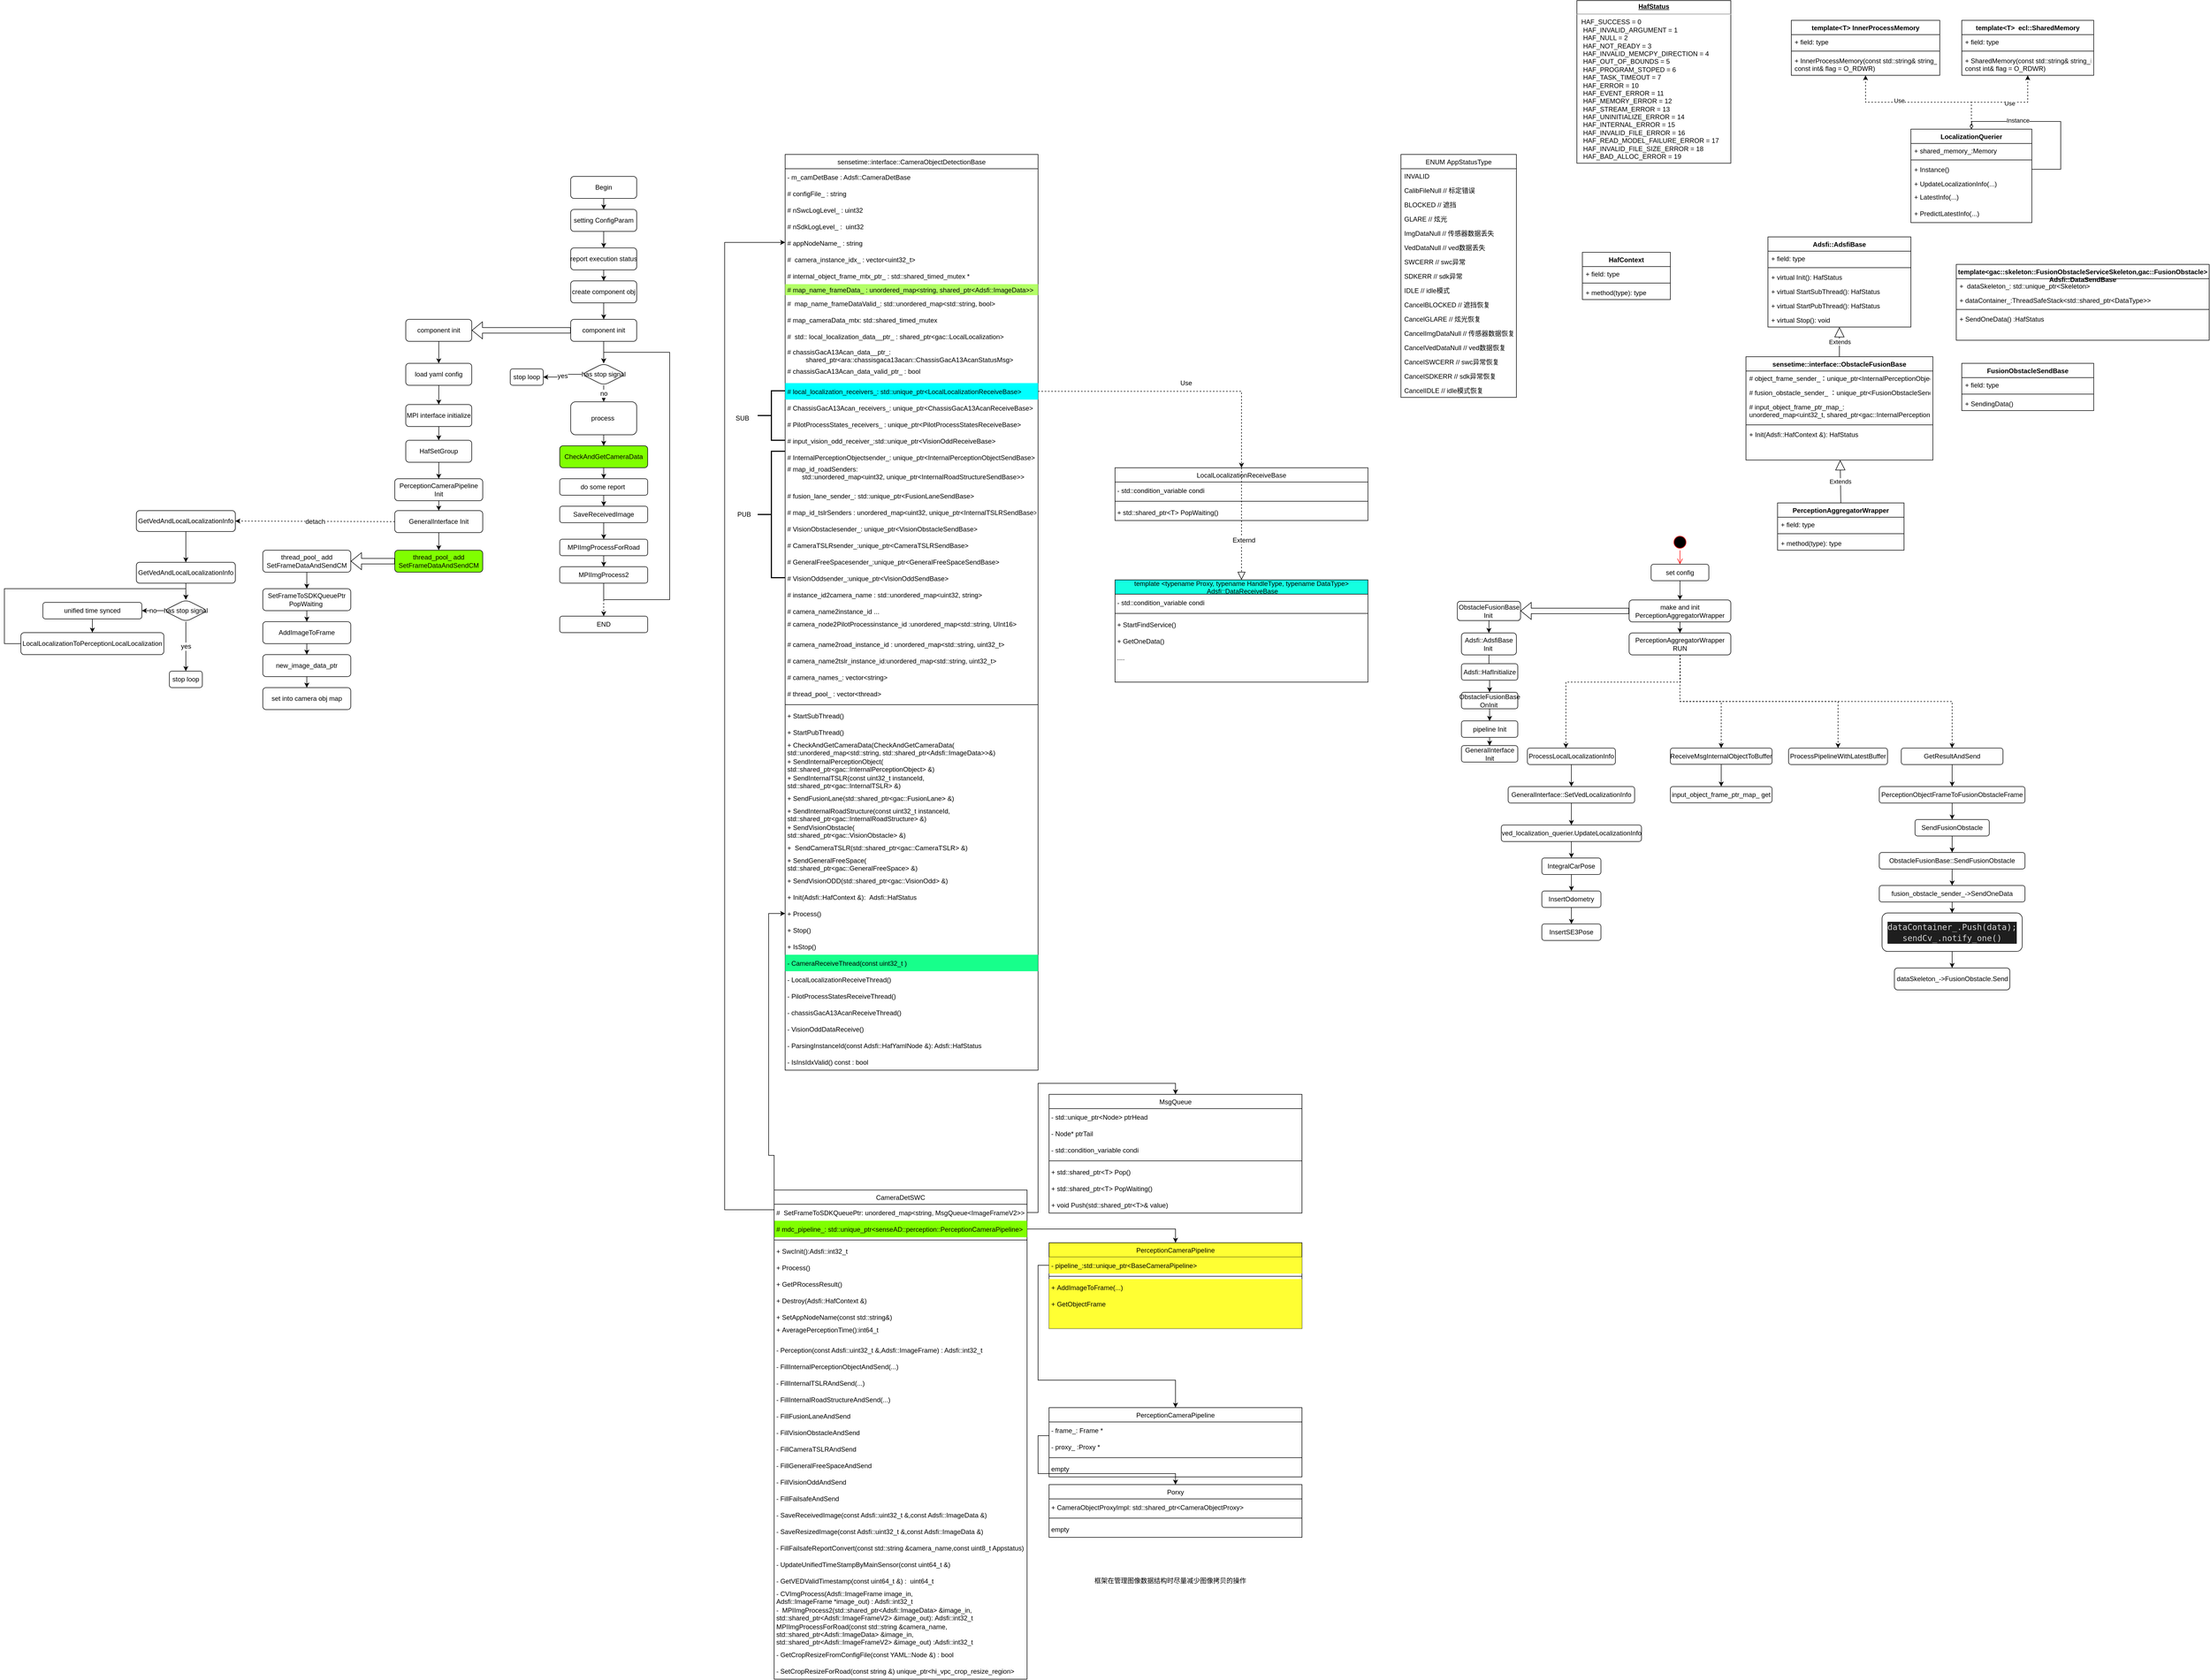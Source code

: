 <mxfile version="20.6.0" type="github">
  <diagram id="C5RBs43oDa-KdzZeNtuy" name="Page-1">
    <mxGraphModel dx="9493" dy="1832" grid="1" gridSize="10" guides="1" tooltips="1" connect="1" arrows="1" fold="1" page="1" pageScale="1" pageWidth="8200" pageHeight="1100" math="0" shadow="0">
      <root>
        <mxCell id="WIyWlLk6GJQsqaUBKTNV-0" />
        <mxCell id="WIyWlLk6GJQsqaUBKTNV-1" parent="WIyWlLk6GJQsqaUBKTNV-0" />
        <mxCell id="gAmVb3VykKKu84ZQ5GU9-1" value="" style="edgeStyle=orthogonalEdgeStyle;rounded=0;orthogonalLoop=1;jettySize=auto;html=1;align=center;fontStyle=0;spacing=0;labelBorderColor=none;fontFamily=Helvetica;fontSize=12;verticalAlign=middle;" parent="WIyWlLk6GJQsqaUBKTNV-1" source="WIyWlLk6GJQsqaUBKTNV-3" target="gAmVb3VykKKu84ZQ5GU9-0" edge="1">
          <mxGeometry relative="1" as="geometry" />
        </mxCell>
        <mxCell id="WIyWlLk6GJQsqaUBKTNV-3" value="Begin" style="rounded=1;whiteSpace=wrap;html=1;fontSize=12;glass=0;strokeWidth=1;shadow=0;align=center;fontStyle=0;spacing=0;labelBorderColor=none;fontFamily=Helvetica;verticalAlign=middle;" parent="WIyWlLk6GJQsqaUBKTNV-1" vertex="1">
          <mxGeometry x="290" y="250" width="120" height="40" as="geometry" />
        </mxCell>
        <mxCell id="mTr-Pit7XFirMjPEWSAB-2" value="" style="edgeStyle=orthogonalEdgeStyle;rounded=0;orthogonalLoop=1;jettySize=auto;html=1;align=center;fontStyle=0;spacing=0;labelBorderColor=none;fontFamily=Helvetica;fontSize=12;verticalAlign=middle;" parent="WIyWlLk6GJQsqaUBKTNV-1" source="gAmVb3VykKKu84ZQ5GU9-0" target="mTr-Pit7XFirMjPEWSAB-1" edge="1">
          <mxGeometry relative="1" as="geometry" />
        </mxCell>
        <mxCell id="gAmVb3VykKKu84ZQ5GU9-0" value="setting ConfigParam" style="rounded=1;whiteSpace=wrap;html=1;fontSize=12;glass=0;strokeWidth=1;shadow=0;align=center;fontStyle=0;spacing=0;labelBorderColor=none;fontFamily=Helvetica;verticalAlign=middle;" parent="WIyWlLk6GJQsqaUBKTNV-1" vertex="1">
          <mxGeometry x="290" y="310" width="120" height="40" as="geometry" />
        </mxCell>
        <mxCell id="mTr-Pit7XFirMjPEWSAB-4" value="" style="edgeStyle=orthogonalEdgeStyle;rounded=0;orthogonalLoop=1;jettySize=auto;html=1;align=center;fontStyle=0;spacing=0;labelBorderColor=none;fontFamily=Helvetica;fontSize=12;verticalAlign=middle;" parent="WIyWlLk6GJQsqaUBKTNV-1" source="mTr-Pit7XFirMjPEWSAB-1" target="mTr-Pit7XFirMjPEWSAB-3" edge="1">
          <mxGeometry relative="1" as="geometry" />
        </mxCell>
        <mxCell id="mTr-Pit7XFirMjPEWSAB-1" value="report execution status" style="rounded=1;whiteSpace=wrap;html=1;fontSize=12;glass=0;strokeWidth=1;shadow=0;align=center;fontStyle=0;spacing=0;labelBorderColor=none;fontFamily=Helvetica;verticalAlign=middle;" parent="WIyWlLk6GJQsqaUBKTNV-1" vertex="1">
          <mxGeometry x="290" y="380" width="120" height="40" as="geometry" />
        </mxCell>
        <mxCell id="mTr-Pit7XFirMjPEWSAB-199" value="" style="edgeStyle=orthogonalEdgeStyle;rounded=0;orthogonalLoop=1;jettySize=auto;html=1;labelBorderColor=none;fontFamily=Helvetica;fontSize=12;" parent="WIyWlLk6GJQsqaUBKTNV-1" source="mTr-Pit7XFirMjPEWSAB-3" target="mTr-Pit7XFirMjPEWSAB-198" edge="1">
          <mxGeometry relative="1" as="geometry" />
        </mxCell>
        <mxCell id="mTr-Pit7XFirMjPEWSAB-3" value="create component obj" style="rounded=1;whiteSpace=wrap;html=1;fontSize=12;glass=0;strokeWidth=1;shadow=0;align=center;fontStyle=0;spacing=0;labelBorderColor=none;fontFamily=Helvetica;verticalAlign=middle;" parent="WIyWlLk6GJQsqaUBKTNV-1" vertex="1">
          <mxGeometry x="290" y="440" width="120" height="40" as="geometry" />
        </mxCell>
        <mxCell id="mTr-Pit7XFirMjPEWSAB-10" value="yes" style="edgeStyle=orthogonalEdgeStyle;rounded=0;orthogonalLoop=1;jettySize=auto;html=1;align=center;fontStyle=0;spacing=0;labelBorderColor=none;fontFamily=Helvetica;fontSize=12;verticalAlign=middle;" parent="WIyWlLk6GJQsqaUBKTNV-1" source="mTr-Pit7XFirMjPEWSAB-5" target="mTr-Pit7XFirMjPEWSAB-9" edge="1">
          <mxGeometry relative="1" as="geometry" />
        </mxCell>
        <mxCell id="mTr-Pit7XFirMjPEWSAB-12" value="no" style="edgeStyle=orthogonalEdgeStyle;rounded=0;orthogonalLoop=1;jettySize=auto;html=1;align=center;fontStyle=0;spacing=0;labelBorderColor=none;fontFamily=Helvetica;fontSize=12;verticalAlign=middle;" parent="WIyWlLk6GJQsqaUBKTNV-1" source="mTr-Pit7XFirMjPEWSAB-5" target="mTr-Pit7XFirMjPEWSAB-11" edge="1">
          <mxGeometry relative="1" as="geometry" />
        </mxCell>
        <mxCell id="mTr-Pit7XFirMjPEWSAB-5" value="has stop signal" style="rhombus;whiteSpace=wrap;html=1;rounded=1;glass=0;strokeWidth=1;shadow=0;align=center;fontStyle=0;spacing=0;labelBorderColor=none;fontFamily=Helvetica;fontSize=12;verticalAlign=middle;" parent="WIyWlLk6GJQsqaUBKTNV-1" vertex="1">
          <mxGeometry x="310" y="590" width="80" height="40" as="geometry" />
        </mxCell>
        <mxCell id="mTr-Pit7XFirMjPEWSAB-9" value="stop loop" style="whiteSpace=wrap;html=1;rounded=1;glass=0;strokeWidth=1;shadow=0;align=center;fontStyle=0;spacing=0;labelBorderColor=none;fontFamily=Helvetica;fontSize=12;verticalAlign=middle;" parent="WIyWlLk6GJQsqaUBKTNV-1" vertex="1">
          <mxGeometry x="180" y="600" width="60" height="30" as="geometry" />
        </mxCell>
        <mxCell id="mTr-Pit7XFirMjPEWSAB-26" value="" style="edgeStyle=orthogonalEdgeStyle;rounded=0;orthogonalLoop=1;jettySize=auto;html=1;align=center;fontStyle=0;spacing=0;labelBorderColor=none;fontFamily=Helvetica;fontSize=12;verticalAlign=middle;" parent="WIyWlLk6GJQsqaUBKTNV-1" source="mTr-Pit7XFirMjPEWSAB-11" target="mTr-Pit7XFirMjPEWSAB-25" edge="1">
          <mxGeometry relative="1" as="geometry" />
        </mxCell>
        <mxCell id="mTr-Pit7XFirMjPEWSAB-11" value="process&amp;nbsp;" style="whiteSpace=wrap;html=1;rounded=1;glass=0;strokeWidth=1;shadow=0;align=center;fontStyle=0;spacing=0;labelBorderColor=none;fontFamily=Helvetica;fontSize=12;verticalAlign=middle;" parent="WIyWlLk6GJQsqaUBKTNV-1" vertex="1">
          <mxGeometry x="290" y="660" width="120" height="60" as="geometry" />
        </mxCell>
        <mxCell id="mTr-Pit7XFirMjPEWSAB-30" value="" style="edgeStyle=orthogonalEdgeStyle;rounded=0;orthogonalLoop=1;jettySize=auto;html=1;align=center;fontStyle=0;spacing=0;labelBorderColor=none;fontFamily=Helvetica;fontSize=12;verticalAlign=middle;" parent="WIyWlLk6GJQsqaUBKTNV-1" source="mTr-Pit7XFirMjPEWSAB-25" target="mTr-Pit7XFirMjPEWSAB-29" edge="1">
          <mxGeometry relative="1" as="geometry" />
        </mxCell>
        <mxCell id="mTr-Pit7XFirMjPEWSAB-25" value="CheckAndGetCameraData" style="whiteSpace=wrap;html=1;rounded=1;glass=0;strokeWidth=1;shadow=0;align=center;fontStyle=0;spacing=0;labelBorderColor=none;fontFamily=Helvetica;fontSize=12;verticalAlign=middle;fillColor=#80FF00;" parent="WIyWlLk6GJQsqaUBKTNV-1" vertex="1">
          <mxGeometry x="270" y="740" width="160" height="40" as="geometry" />
        </mxCell>
        <mxCell id="mTr-Pit7XFirMjPEWSAB-32" value="" style="edgeStyle=orthogonalEdgeStyle;rounded=0;orthogonalLoop=1;jettySize=auto;html=1;align=center;fontStyle=0;spacing=0;labelBorderColor=none;fontFamily=Helvetica;fontSize=12;verticalAlign=middle;" parent="WIyWlLk6GJQsqaUBKTNV-1" source="mTr-Pit7XFirMjPEWSAB-29" target="mTr-Pit7XFirMjPEWSAB-31" edge="1">
          <mxGeometry relative="1" as="geometry" />
        </mxCell>
        <mxCell id="mTr-Pit7XFirMjPEWSAB-29" value="do some report&amp;nbsp;" style="whiteSpace=wrap;html=1;rounded=1;glass=0;strokeWidth=1;shadow=0;align=center;fontStyle=0;spacing=0;labelBorderColor=none;fontFamily=Helvetica;fontSize=12;verticalAlign=middle;" parent="WIyWlLk6GJQsqaUBKTNV-1" vertex="1">
          <mxGeometry x="270" y="800" width="160" height="30" as="geometry" />
        </mxCell>
        <mxCell id="mTr-Pit7XFirMjPEWSAB-34" value="" style="edgeStyle=orthogonalEdgeStyle;rounded=0;orthogonalLoop=1;jettySize=auto;html=1;align=center;fontStyle=0;spacing=0;labelBorderColor=none;fontFamily=Helvetica;fontSize=12;verticalAlign=middle;" parent="WIyWlLk6GJQsqaUBKTNV-1" source="mTr-Pit7XFirMjPEWSAB-31" target="mTr-Pit7XFirMjPEWSAB-33" edge="1">
          <mxGeometry relative="1" as="geometry" />
        </mxCell>
        <mxCell id="mTr-Pit7XFirMjPEWSAB-31" value="SaveReceivedImage" style="whiteSpace=wrap;html=1;rounded=1;glass=0;strokeWidth=1;shadow=0;align=center;fontStyle=0;spacing=0;labelBorderColor=none;fontFamily=Helvetica;fontSize=12;verticalAlign=middle;" parent="WIyWlLk6GJQsqaUBKTNV-1" vertex="1">
          <mxGeometry x="270" y="850" width="160" height="30" as="geometry" />
        </mxCell>
        <mxCell id="mTr-Pit7XFirMjPEWSAB-36" value="" style="edgeStyle=orthogonalEdgeStyle;rounded=0;orthogonalLoop=1;jettySize=auto;html=1;align=center;fontStyle=0;spacing=0;labelBorderColor=none;fontFamily=Helvetica;fontSize=12;verticalAlign=middle;" parent="WIyWlLk6GJQsqaUBKTNV-1" source="mTr-Pit7XFirMjPEWSAB-33" target="mTr-Pit7XFirMjPEWSAB-35" edge="1">
          <mxGeometry relative="1" as="geometry" />
        </mxCell>
        <mxCell id="mTr-Pit7XFirMjPEWSAB-33" value="MPIImgProcessForRoad" style="whiteSpace=wrap;html=1;rounded=1;glass=0;strokeWidth=1;shadow=0;align=center;fontStyle=0;spacing=0;labelBorderColor=none;fontFamily=Helvetica;fontSize=12;verticalAlign=middle;" parent="WIyWlLk6GJQsqaUBKTNV-1" vertex="1">
          <mxGeometry x="270" y="910" width="160" height="30" as="geometry" />
        </mxCell>
        <mxCell id="mTr-Pit7XFirMjPEWSAB-37" style="edgeStyle=orthogonalEdgeStyle;rounded=0;orthogonalLoop=1;jettySize=auto;html=1;entryX=0.5;entryY=0;entryDx=0;entryDy=0;align=center;fontStyle=0;spacing=0;labelBorderColor=none;fontFamily=Helvetica;fontSize=12;verticalAlign=middle;" parent="WIyWlLk6GJQsqaUBKTNV-1" source="mTr-Pit7XFirMjPEWSAB-35" target="mTr-Pit7XFirMjPEWSAB-5" edge="1">
          <mxGeometry relative="1" as="geometry">
            <Array as="points">
              <mxPoint x="350" y="1020" />
              <mxPoint x="470" y="1020" />
              <mxPoint x="470" y="570" />
              <mxPoint x="350" y="570" />
            </Array>
          </mxGeometry>
        </mxCell>
        <mxCell id="mTr-Pit7XFirMjPEWSAB-396" value="" style="edgeStyle=orthogonalEdgeStyle;rounded=0;orthogonalLoop=1;jettySize=auto;html=1;dashed=1;labelBorderColor=none;fontFamily=Helvetica;fontSize=12;" parent="WIyWlLk6GJQsqaUBKTNV-1" source="mTr-Pit7XFirMjPEWSAB-35" target="mTr-Pit7XFirMjPEWSAB-395" edge="1">
          <mxGeometry relative="1" as="geometry" />
        </mxCell>
        <mxCell id="mTr-Pit7XFirMjPEWSAB-35" value="MPIImgProcess2" style="whiteSpace=wrap;html=1;rounded=1;glass=0;strokeWidth=1;shadow=0;align=center;fontStyle=0;spacing=0;labelBorderColor=none;fontFamily=Helvetica;fontSize=12;verticalAlign=middle;" parent="WIyWlLk6GJQsqaUBKTNV-1" vertex="1">
          <mxGeometry x="270" y="960" width="160" height="30" as="geometry" />
        </mxCell>
        <mxCell id="mTr-Pit7XFirMjPEWSAB-51" value="CameraDetSWC" style="swimlane;fontStyle=0;align=center;verticalAlign=middle;childLayout=stackLayout;horizontal=1;startSize=26;horizontalStack=0;resizeParent=1;resizeParentMax=0;resizeLast=0;collapsible=1;marginBottom=0;spacing=0;labelBorderColor=none;fontFamily=Helvetica;fontSize=12;" parent="WIyWlLk6GJQsqaUBKTNV-1" vertex="1">
          <mxGeometry x="660" y="2094" width="460" height="890" as="geometry" />
        </mxCell>
        <mxCell id="mTr-Pit7XFirMjPEWSAB-299" value="#  SetFrameToSDKQueuePtr: unordered_map&lt;string, MsgQueue&lt;ImageFrameV2&gt;&gt;" style="text;strokeColor=none;fillColor=none;align=left;verticalAlign=middle;spacingLeft=4;spacingRight=4;overflow=hidden;rotatable=0;points=[[0,0.5],[1,0.5]];portConstraint=eastwest;fontStyle=0;spacing=0;labelBorderColor=none;fontFamily=Helvetica;fontSize=12;" parent="mTr-Pit7XFirMjPEWSAB-51" vertex="1">
          <mxGeometry y="26" width="460" height="30" as="geometry" />
        </mxCell>
        <mxCell id="mTr-Pit7XFirMjPEWSAB-324" value="# mdc_pipeline_: std::unique_ptr&lt;senseAD::perception::PerceptionCameraPipeline&gt;" style="text;strokeColor=none;fillColor=#80FF00;align=left;verticalAlign=middle;spacingLeft=4;spacingRight=4;overflow=hidden;rotatable=0;points=[[0,0.5],[1,0.5]];portConstraint=eastwest;fontStyle=0;spacing=0;labelBorderColor=none;fontFamily=Helvetica;fontSize=12;" parent="mTr-Pit7XFirMjPEWSAB-51" vertex="1">
          <mxGeometry y="56" width="460" height="30" as="geometry" />
        </mxCell>
        <mxCell id="mTr-Pit7XFirMjPEWSAB-53" value="" style="line;strokeWidth=1;fillColor=none;align=left;verticalAlign=middle;spacingTop=-1;spacingLeft=3;spacingRight=3;rotatable=0;labelPosition=right;points=[];portConstraint=eastwest;strokeColor=inherit;fontStyle=0;spacing=0;labelBorderColor=none;fontFamily=Helvetica;fontSize=12;" parent="mTr-Pit7XFirMjPEWSAB-51" vertex="1">
          <mxGeometry y="86" width="460" height="10" as="geometry" />
        </mxCell>
        <mxCell id="mTr-Pit7XFirMjPEWSAB-148" value="+ SwcInit():Adsfi::int32_t " style="text;strokeColor=none;fillColor=none;align=left;verticalAlign=middle;spacingLeft=4;spacingRight=4;overflow=hidden;rotatable=0;points=[[0,0.5],[1,0.5]];portConstraint=eastwest;fontStyle=0;spacing=0;labelBorderColor=none;fontFamily=Helvetica;fontSize=12;" parent="mTr-Pit7XFirMjPEWSAB-51" vertex="1">
          <mxGeometry y="96" width="460" height="30" as="geometry" />
        </mxCell>
        <mxCell id="mTr-Pit7XFirMjPEWSAB-54" value="+ Process()" style="text;strokeColor=none;fillColor=none;align=left;verticalAlign=middle;spacingLeft=4;spacingRight=4;overflow=hidden;rotatable=0;points=[[0,0.5],[1,0.5]];portConstraint=eastwest;fontStyle=0;spacing=0;labelBorderColor=none;fontFamily=Helvetica;fontSize=12;" parent="mTr-Pit7XFirMjPEWSAB-51" vertex="1">
          <mxGeometry y="126" width="460" height="30" as="geometry" />
        </mxCell>
        <mxCell id="mTr-Pit7XFirMjPEWSAB-147" value="+ GetPRocessResult()" style="text;strokeColor=none;fillColor=none;align=left;verticalAlign=middle;spacingLeft=4;spacingRight=4;overflow=hidden;rotatable=0;points=[[0,0.5],[1,0.5]];portConstraint=eastwest;fontStyle=0;spacing=0;labelBorderColor=none;fontFamily=Helvetica;fontSize=12;" parent="mTr-Pit7XFirMjPEWSAB-51" vertex="1">
          <mxGeometry y="156" width="460" height="30" as="geometry" />
        </mxCell>
        <mxCell id="mTr-Pit7XFirMjPEWSAB-146" value="+ Destroy(Adsfi::HafContext &amp;)" style="text;strokeColor=none;fillColor=none;align=left;verticalAlign=middle;spacingLeft=4;spacingRight=4;overflow=hidden;rotatable=0;points=[[0,0.5],[1,0.5]];portConstraint=eastwest;fontStyle=0;spacing=0;labelBorderColor=none;fontFamily=Helvetica;fontSize=12;" parent="mTr-Pit7XFirMjPEWSAB-51" vertex="1">
          <mxGeometry y="186" width="460" height="30" as="geometry" />
        </mxCell>
        <mxCell id="mTr-Pit7XFirMjPEWSAB-145" value="+ SetAppNodeName(const std::string&amp;)" style="text;strokeColor=none;fillColor=none;align=left;verticalAlign=middle;spacingLeft=4;spacingRight=4;overflow=hidden;rotatable=0;points=[[0,0.5],[1,0.5]];portConstraint=eastwest;fontStyle=0;spacing=0;labelBorderColor=none;fontFamily=Helvetica;fontSize=12;" parent="mTr-Pit7XFirMjPEWSAB-51" vertex="1">
          <mxGeometry y="216" width="460" height="30" as="geometry" />
        </mxCell>
        <mxCell id="mTr-Pit7XFirMjPEWSAB-157" value="+ AveragePerceptionTime():int64_t&#xa;" style="text;strokeColor=none;fillColor=none;align=left;verticalAlign=middle;spacingLeft=4;spacingRight=4;overflow=hidden;rotatable=0;points=[[0,0.5],[1,0.5]];portConstraint=eastwest;fontStyle=0;spacing=0;labelBorderColor=none;fontFamily=Helvetica;fontSize=12;" parent="mTr-Pit7XFirMjPEWSAB-51" vertex="1">
          <mxGeometry y="246" width="460" height="30" as="geometry" />
        </mxCell>
        <mxCell id="mTr-Pit7XFirMjPEWSAB-156" value="- Perception(const Adsfi::uint32_t &amp;,Adsfi::ImageFrame) : Adsfi::int32_t" style="text;strokeColor=none;fillColor=none;align=left;verticalAlign=middle;spacingLeft=4;spacingRight=4;overflow=hidden;rotatable=0;points=[[0,0.5],[1,0.5]];portConstraint=eastwest;fontStyle=0;spacing=0;labelBorderColor=none;fontFamily=Helvetica;fontSize=12;" parent="mTr-Pit7XFirMjPEWSAB-51" vertex="1">
          <mxGeometry y="276" width="460" height="30" as="geometry" />
        </mxCell>
        <mxCell id="mTr-Pit7XFirMjPEWSAB-155" value="- FillInternalPerceptionObjectAndSend(...)" style="text;strokeColor=none;fillColor=none;align=left;verticalAlign=middle;spacingLeft=4;spacingRight=4;overflow=hidden;rotatable=0;points=[[0,0.5],[1,0.5]];portConstraint=eastwest;fontStyle=0;spacing=0;labelBorderColor=none;fontFamily=Helvetica;fontSize=12;" parent="mTr-Pit7XFirMjPEWSAB-51" vertex="1">
          <mxGeometry y="306" width="460" height="30" as="geometry" />
        </mxCell>
        <mxCell id="mTr-Pit7XFirMjPEWSAB-154" value="- FillInternalTSLRAndSend(...)" style="text;strokeColor=none;fillColor=none;align=left;verticalAlign=middle;spacingLeft=4;spacingRight=4;overflow=hidden;rotatable=0;points=[[0,0.5],[1,0.5]];portConstraint=eastwest;fontStyle=0;spacing=0;labelBorderColor=none;fontFamily=Helvetica;fontSize=12;" parent="mTr-Pit7XFirMjPEWSAB-51" vertex="1">
          <mxGeometry y="336" width="460" height="30" as="geometry" />
        </mxCell>
        <mxCell id="mTr-Pit7XFirMjPEWSAB-153" value="- FillInternalRoadStructureAndSend(...)" style="text;strokeColor=none;fillColor=none;align=left;verticalAlign=middle;spacingLeft=4;spacingRight=4;overflow=hidden;rotatable=0;points=[[0,0.5],[1,0.5]];portConstraint=eastwest;fontStyle=0;spacing=0;labelBorderColor=none;fontFamily=Helvetica;fontSize=12;" parent="mTr-Pit7XFirMjPEWSAB-51" vertex="1">
          <mxGeometry y="366" width="460" height="30" as="geometry" />
        </mxCell>
        <mxCell id="mTr-Pit7XFirMjPEWSAB-152" value="- FillFusionLaneAndSend" style="text;strokeColor=none;fillColor=none;align=left;verticalAlign=middle;spacingLeft=4;spacingRight=4;overflow=hidden;rotatable=0;points=[[0,0.5],[1,0.5]];portConstraint=eastwest;fontStyle=0;spacing=0;labelBorderColor=none;fontFamily=Helvetica;fontSize=12;" parent="mTr-Pit7XFirMjPEWSAB-51" vertex="1">
          <mxGeometry y="396" width="460" height="30" as="geometry" />
        </mxCell>
        <mxCell id="mTr-Pit7XFirMjPEWSAB-161" value="- FillVisionObstacleAndSend" style="text;strokeColor=none;fillColor=none;align=left;verticalAlign=middle;spacingLeft=4;spacingRight=4;overflow=hidden;rotatable=0;points=[[0,0.5],[1,0.5]];portConstraint=eastwest;fontStyle=0;spacing=0;labelBorderColor=none;fontFamily=Helvetica;fontSize=12;" parent="mTr-Pit7XFirMjPEWSAB-51" vertex="1">
          <mxGeometry y="426" width="460" height="30" as="geometry" />
        </mxCell>
        <mxCell id="mTr-Pit7XFirMjPEWSAB-160" value="- FillCameraTSLRAndSend" style="text;strokeColor=none;fillColor=none;align=left;verticalAlign=middle;spacingLeft=4;spacingRight=4;overflow=hidden;rotatable=0;points=[[0,0.5],[1,0.5]];portConstraint=eastwest;fontStyle=0;spacing=0;labelBorderColor=none;fontFamily=Helvetica;fontSize=12;" parent="mTr-Pit7XFirMjPEWSAB-51" vertex="1">
          <mxGeometry y="456" width="460" height="30" as="geometry" />
        </mxCell>
        <mxCell id="mTr-Pit7XFirMjPEWSAB-159" value="- FillGeneralFreeSpaceAndSend" style="text;strokeColor=none;fillColor=none;align=left;verticalAlign=middle;spacingLeft=4;spacingRight=4;overflow=hidden;rotatable=0;points=[[0,0.5],[1,0.5]];portConstraint=eastwest;fontStyle=0;spacing=0;labelBorderColor=none;fontFamily=Helvetica;fontSize=12;" parent="mTr-Pit7XFirMjPEWSAB-51" vertex="1">
          <mxGeometry y="486" width="460" height="30" as="geometry" />
        </mxCell>
        <mxCell id="mTr-Pit7XFirMjPEWSAB-151" value="- FillVisionOddAndSend" style="text;strokeColor=none;fillColor=none;align=left;verticalAlign=middle;spacingLeft=4;spacingRight=4;overflow=hidden;rotatable=0;points=[[0,0.5],[1,0.5]];portConstraint=eastwest;fontStyle=0;spacing=0;labelBorderColor=none;fontFamily=Helvetica;fontSize=12;" parent="mTr-Pit7XFirMjPEWSAB-51" vertex="1">
          <mxGeometry y="516" width="460" height="30" as="geometry" />
        </mxCell>
        <mxCell id="mTr-Pit7XFirMjPEWSAB-144" value="- FillFailsafeAndSend" style="text;strokeColor=none;fillColor=none;align=left;verticalAlign=middle;spacingLeft=4;spacingRight=4;overflow=hidden;rotatable=0;points=[[0,0.5],[1,0.5]];portConstraint=eastwest;fontStyle=0;spacing=0;labelBorderColor=none;fontFamily=Helvetica;fontSize=12;" parent="mTr-Pit7XFirMjPEWSAB-51" vertex="1">
          <mxGeometry y="546" width="460" height="30" as="geometry" />
        </mxCell>
        <mxCell id="mTr-Pit7XFirMjPEWSAB-162" value="- SaveReceivedImage(const Adsfi::uint32_t &amp;,const Adsfi::ImageData &amp;)" style="text;strokeColor=none;fillColor=none;align=left;verticalAlign=middle;spacingLeft=4;spacingRight=4;overflow=hidden;rotatable=0;points=[[0,0.5],[1,0.5]];portConstraint=eastwest;fontStyle=0;spacing=0;labelBorderColor=none;fontFamily=Helvetica;fontSize=12;" parent="mTr-Pit7XFirMjPEWSAB-51" vertex="1">
          <mxGeometry y="576" width="460" height="30" as="geometry" />
        </mxCell>
        <mxCell id="mTr-Pit7XFirMjPEWSAB-163" value="- SaveResizedImage(const Adsfi::uint32_t &amp;,const Adsfi::ImageData &amp;)" style="text;strokeColor=none;fillColor=none;align=left;verticalAlign=middle;spacingLeft=4;spacingRight=4;overflow=hidden;rotatable=0;points=[[0,0.5],[1,0.5]];portConstraint=eastwest;fontStyle=0;spacing=0;labelBorderColor=none;fontFamily=Helvetica;fontSize=12;" parent="mTr-Pit7XFirMjPEWSAB-51" vertex="1">
          <mxGeometry y="606" width="460" height="30" as="geometry" />
        </mxCell>
        <mxCell id="mTr-Pit7XFirMjPEWSAB-164" value="- FillFailsafeReportConvert(const std::string &amp;camera_name,const uint8_t Appstatus)" style="text;strokeColor=none;fillColor=none;align=left;verticalAlign=middle;spacingLeft=4;spacingRight=4;overflow=hidden;rotatable=0;points=[[0,0.5],[1,0.5]];portConstraint=eastwest;fontStyle=0;spacing=0;labelBorderColor=none;fontFamily=Helvetica;fontSize=12;" parent="mTr-Pit7XFirMjPEWSAB-51" vertex="1">
          <mxGeometry y="636" width="460" height="30" as="geometry" />
        </mxCell>
        <mxCell id="mTr-Pit7XFirMjPEWSAB-165" value="- UpdateUnifiedTimeStampByMainSensor(const uint64_t &amp;)" style="text;strokeColor=none;fillColor=none;align=left;verticalAlign=middle;spacingLeft=4;spacingRight=4;overflow=hidden;rotatable=0;points=[[0,0.5],[1,0.5]];portConstraint=eastwest;fontStyle=0;spacing=0;labelBorderColor=none;fontFamily=Helvetica;fontSize=12;" parent="mTr-Pit7XFirMjPEWSAB-51" vertex="1">
          <mxGeometry y="666" width="460" height="30" as="geometry" />
        </mxCell>
        <mxCell id="mTr-Pit7XFirMjPEWSAB-166" value="- GetVEDValidTimestamp(const uint64_t &amp;) :  uint64_t" style="text;strokeColor=none;fillColor=none;align=left;verticalAlign=middle;spacingLeft=4;spacingRight=4;overflow=hidden;rotatable=0;points=[[0,0.5],[1,0.5]];portConstraint=eastwest;fontStyle=0;spacing=0;labelBorderColor=none;fontFamily=Helvetica;fontSize=12;" parent="mTr-Pit7XFirMjPEWSAB-51" vertex="1">
          <mxGeometry y="696" width="460" height="30" as="geometry" />
        </mxCell>
        <mxCell id="mTr-Pit7XFirMjPEWSAB-167" value="- CVImgProcess(Adsfi::ImageFrame image_in,&#xa;                                Adsfi::ImageFrame *image_out) : Adsfi::int32_t" style="text;strokeColor=none;fillColor=none;align=left;verticalAlign=middle;spacingLeft=4;spacingRight=4;overflow=hidden;rotatable=0;points=[[0,0.5],[1,0.5]];portConstraint=eastwest;fontStyle=0;spacing=0;labelBorderColor=none;fontFamily=Helvetica;fontSize=12;" parent="mTr-Pit7XFirMjPEWSAB-51" vertex="1">
          <mxGeometry y="726" width="460" height="30" as="geometry" />
        </mxCell>
        <mxCell id="mTr-Pit7XFirMjPEWSAB-171" value="-  MPIImgProcess2(std::shared_ptr&lt;Adsfi::ImageData&gt; &amp;image_in,&#xa;std::shared_ptr&lt;Adsfi::ImageFrameV2&gt; &amp;image_out): Adsfi::int32_t" style="text;strokeColor=none;fillColor=none;align=left;verticalAlign=middle;spacingLeft=4;spacingRight=4;overflow=hidden;rotatable=0;points=[[0,0.5],[1,0.5]];portConstraint=eastwest;fontStyle=0;spacing=0;labelBorderColor=none;fontFamily=Helvetica;fontSize=12;" parent="mTr-Pit7XFirMjPEWSAB-51" vertex="1">
          <mxGeometry y="756" width="460" height="30" as="geometry" />
        </mxCell>
        <mxCell id="mTr-Pit7XFirMjPEWSAB-170" value="MPIImgProcessForRoad(const std::string &amp;camera_name,&#xa;std::shared_ptr&lt;Adsfi::ImageData&gt; &amp;image_in,&#xa;std::shared_ptr&lt;Adsfi::ImageFrameV2&gt; &amp;image_out) :Adsfi::int32_t " style="text;strokeColor=none;fillColor=none;align=left;verticalAlign=middle;spacingLeft=4;spacingRight=4;overflow=hidden;rotatable=0;points=[[0,0.5],[1,0.5]];portConstraint=eastwest;fontStyle=0;spacing=0;labelBorderColor=none;fontFamily=Helvetica;fontSize=12;" parent="mTr-Pit7XFirMjPEWSAB-51" vertex="1">
          <mxGeometry y="786" width="460" height="44" as="geometry" />
        </mxCell>
        <mxCell id="mTr-Pit7XFirMjPEWSAB-169" value="- GetCropResizeFromConfigFile(const YAML::Node &amp;) : bool" style="text;strokeColor=none;fillColor=none;align=left;verticalAlign=middle;spacingLeft=4;spacingRight=4;overflow=hidden;rotatable=0;points=[[0,0.5],[1,0.5]];portConstraint=eastwest;fontStyle=0;spacing=0;labelBorderColor=none;fontFamily=Helvetica;fontSize=12;" parent="mTr-Pit7XFirMjPEWSAB-51" vertex="1">
          <mxGeometry y="830" width="460" height="30" as="geometry" />
        </mxCell>
        <mxCell id="mTr-Pit7XFirMjPEWSAB-168" value="- SetCropResizeForRoad(const string &amp;) unique_ptr&lt;hi_vpc_crop_resize_region&gt; " style="text;strokeColor=none;fillColor=none;align=left;verticalAlign=middle;spacingLeft=4;spacingRight=4;overflow=hidden;rotatable=0;points=[[0,0.5],[1,0.5]];portConstraint=eastwest;fontStyle=0;spacing=0;labelBorderColor=none;fontFamily=Helvetica;fontSize=12;" parent="mTr-Pit7XFirMjPEWSAB-51" vertex="1">
          <mxGeometry y="860" width="460" height="30" as="geometry" />
        </mxCell>
        <mxCell id="mTr-Pit7XFirMjPEWSAB-62" value="sensetime::interface::CameraObjectDetectionBase" style="swimlane;fontStyle=0;align=center;verticalAlign=middle;childLayout=stackLayout;horizontal=1;startSize=26;horizontalStack=0;resizeParent=1;resizeParentMax=0;resizeLast=0;collapsible=1;marginBottom=0;spacing=0;labelBorderColor=none;fontFamily=Helvetica;fontSize=12;" parent="WIyWlLk6GJQsqaUBKTNV-1" vertex="1">
          <mxGeometry x="680" y="210" width="460" height="1666" as="geometry" />
        </mxCell>
        <mxCell id="mTr-Pit7XFirMjPEWSAB-94" value="- m_camDetBase : Adsfi::CameraDetBase " style="text;strokeColor=none;fillColor=none;align=left;verticalAlign=middle;spacingLeft=4;spacingRight=4;overflow=hidden;rotatable=0;points=[[0,0.5],[1,0.5]];portConstraint=eastwest;fontStyle=0;spacing=0;labelBorderColor=none;fontFamily=Helvetica;fontSize=12;" parent="mTr-Pit7XFirMjPEWSAB-62" vertex="1">
          <mxGeometry y="26" width="460" height="30" as="geometry" />
        </mxCell>
        <mxCell id="mTr-Pit7XFirMjPEWSAB-63" value="# configFile_ : string" style="text;strokeColor=none;fillColor=none;align=left;verticalAlign=middle;spacingLeft=4;spacingRight=4;overflow=hidden;rotatable=0;points=[[0,0.5],[1,0.5]];portConstraint=eastwest;fontStyle=0;spacing=0;labelBorderColor=none;fontFamily=Helvetica;fontSize=12;" parent="mTr-Pit7XFirMjPEWSAB-62" vertex="1">
          <mxGeometry y="56" width="460" height="30" as="geometry" />
        </mxCell>
        <mxCell id="mTr-Pit7XFirMjPEWSAB-93" value="# nSwcLogLevel_ : uint32" style="text;strokeColor=none;fillColor=none;align=left;verticalAlign=middle;spacingLeft=4;spacingRight=4;overflow=hidden;rotatable=0;points=[[0,0.5],[1,0.5]];portConstraint=eastwest;fontStyle=0;spacing=0;labelBorderColor=none;fontFamily=Helvetica;fontSize=12;" parent="mTr-Pit7XFirMjPEWSAB-62" vertex="1">
          <mxGeometry y="86" width="460" height="30" as="geometry" />
        </mxCell>
        <mxCell id="mTr-Pit7XFirMjPEWSAB-92" value="# nSdkLogLevel_ :  uint32" style="text;strokeColor=none;fillColor=none;align=left;verticalAlign=middle;spacingLeft=4;spacingRight=4;overflow=hidden;rotatable=0;points=[[0,0.5],[1,0.5]];portConstraint=eastwest;fontStyle=0;spacing=0;labelBorderColor=none;fontFamily=Helvetica;fontSize=12;" parent="mTr-Pit7XFirMjPEWSAB-62" vertex="1">
          <mxGeometry y="116" width="460" height="30" as="geometry" />
        </mxCell>
        <mxCell id="mTr-Pit7XFirMjPEWSAB-110" value="# appNodeName_ : string" style="text;strokeColor=none;fillColor=none;align=left;verticalAlign=middle;spacingLeft=4;spacingRight=4;overflow=hidden;rotatable=0;points=[[0,0.5],[1,0.5]];portConstraint=eastwest;fontStyle=0;spacing=0;labelBorderColor=none;fontFamily=Helvetica;fontSize=12;" parent="mTr-Pit7XFirMjPEWSAB-62" vertex="1">
          <mxGeometry y="146" width="460" height="30" as="geometry" />
        </mxCell>
        <mxCell id="mTr-Pit7XFirMjPEWSAB-109" value="#  camera_instance_idx_ : vector&lt;uint32_t&gt;" style="text;strokeColor=none;fillColor=none;align=left;verticalAlign=middle;spacingLeft=4;spacingRight=4;overflow=hidden;rotatable=0;points=[[0,0.5],[1,0.5]];portConstraint=eastwest;fontStyle=0;spacing=0;labelBorderColor=none;fontFamily=Helvetica;fontSize=12;" parent="mTr-Pit7XFirMjPEWSAB-62" vertex="1">
          <mxGeometry y="176" width="460" height="30" as="geometry" />
        </mxCell>
        <mxCell id="mTr-Pit7XFirMjPEWSAB-108" value="# internal_object_frame_mtx_ptr_ : std::shared_timed_mutex *" style="text;strokeColor=none;fillColor=none;align=left;verticalAlign=middle;spacingLeft=4;spacingRight=4;overflow=hidden;rotatable=0;points=[[0,0.5],[1,0.5]];portConstraint=eastwest;fontStyle=0;spacing=0;labelBorderColor=none;fontFamily=Helvetica;fontSize=12;" parent="mTr-Pit7XFirMjPEWSAB-62" vertex="1">
          <mxGeometry y="206" width="460" height="30" as="geometry" />
        </mxCell>
        <mxCell id="mTr-Pit7XFirMjPEWSAB-107" value="# map_name_frameData_ : unordered_map&lt;string, shared_ptr&lt;Adsfi::ImageData&gt;&gt;" style="text;strokeColor=none;fillColor=#B3FF66;align=left;verticalAlign=middle;spacingLeft=4;spacingRight=4;overflow=hidden;rotatable=0;points=[[0,0.5],[1,0.5]];portConstraint=eastwest;fontStyle=0;spacing=0;labelBorderColor=none;fontFamily=Helvetica;fontSize=12;" parent="mTr-Pit7XFirMjPEWSAB-62" vertex="1">
          <mxGeometry y="236" width="460" height="20" as="geometry" />
        </mxCell>
        <mxCell id="mTr-Pit7XFirMjPEWSAB-106" value="#  map_name_frameDataValid_: std::unordered_map&lt;std::string, bool&gt;" style="text;strokeColor=none;fillColor=none;align=left;verticalAlign=middle;spacingLeft=4;spacingRight=4;overflow=hidden;rotatable=0;points=[[0,0.5],[1,0.5]];portConstraint=eastwest;fontStyle=0;spacing=0;labelBorderColor=none;fontFamily=Helvetica;fontSize=12;" parent="mTr-Pit7XFirMjPEWSAB-62" vertex="1">
          <mxGeometry y="256" width="460" height="30" as="geometry" />
        </mxCell>
        <mxCell id="mTr-Pit7XFirMjPEWSAB-105" value="# map_cameraData_mtx: std::shared_timed_mutex" style="text;strokeColor=none;fillColor=none;align=left;verticalAlign=middle;spacingLeft=4;spacingRight=4;overflow=hidden;rotatable=0;points=[[0,0.5],[1,0.5]];portConstraint=eastwest;fontStyle=0;spacing=0;labelBorderColor=none;fontFamily=Helvetica;fontSize=12;" parent="mTr-Pit7XFirMjPEWSAB-62" vertex="1">
          <mxGeometry y="286" width="460" height="30" as="geometry" />
        </mxCell>
        <mxCell id="mTr-Pit7XFirMjPEWSAB-116" value="#  std:: local_localization_data__ptr_ : shared_ptr&lt;gac::LocalLocalization&gt;" style="text;strokeColor=none;fillColor=none;align=left;verticalAlign=middle;spacingLeft=4;spacingRight=4;overflow=hidden;rotatable=0;points=[[0,0.5],[1,0.5]];portConstraint=eastwest;fontStyle=0;spacing=0;labelBorderColor=none;fontFamily=Helvetica;fontSize=12;" parent="mTr-Pit7XFirMjPEWSAB-62" vertex="1">
          <mxGeometry y="316" width="460" height="30" as="geometry" />
        </mxCell>
        <mxCell id="mTr-Pit7XFirMjPEWSAB-115" value="# chassisGacA13Acan_data__ptr_:&#xa;          shared_ptr&lt;ara::chassisgaca13acan::ChassisGacA13AcanStatusMsg&gt;" style="text;strokeColor=none;fillColor=none;align=left;verticalAlign=middle;spacingLeft=4;spacingRight=4;overflow=hidden;rotatable=0;points=[[0,0.5],[1,0.5]];portConstraint=eastwest;fontStyle=0;spacing=0;labelBorderColor=none;fontFamily=Helvetica;fontSize=12;" parent="mTr-Pit7XFirMjPEWSAB-62" vertex="1">
          <mxGeometry y="346" width="460" height="40" as="geometry" />
        </mxCell>
        <mxCell id="mTr-Pit7XFirMjPEWSAB-114" value="# chassisGacA13Acan_data_valid_ptr_ : bool&#xa;" style="text;strokeColor=none;fillColor=none;align=left;verticalAlign=middle;spacingLeft=4;spacingRight=4;overflow=hidden;rotatable=0;points=[[0,0.5],[1,0.5]];portConstraint=eastwest;fontStyle=0;spacing=0;labelBorderColor=none;fontFamily=Helvetica;fontSize=12;" parent="mTr-Pit7XFirMjPEWSAB-62" vertex="1">
          <mxGeometry y="386" width="460" height="30" as="geometry" />
        </mxCell>
        <mxCell id="mTr-Pit7XFirMjPEWSAB-113" value="# local_localization_receivers_: std::unique_ptr&lt;LocalLocalizationReceiveBase&gt;" style="text;strokeColor=none;fillColor=#00FFFF;align=left;verticalAlign=middle;spacingLeft=4;spacingRight=4;overflow=hidden;rotatable=0;points=[[0,0.5],[1,0.5]];portConstraint=eastwest;fontStyle=0;spacing=0;labelBorderColor=none;fontFamily=Helvetica;fontSize=12;" parent="mTr-Pit7XFirMjPEWSAB-62" vertex="1">
          <mxGeometry y="416" width="460" height="30" as="geometry" />
        </mxCell>
        <mxCell id="mTr-Pit7XFirMjPEWSAB-112" value="# ChassisGacA13Acan_receivers_: unique_ptr&lt;ChassisGacA13AcanReceiveBase&gt; " style="text;strokeColor=none;fillColor=none;align=left;verticalAlign=middle;spacingLeft=4;spacingRight=4;overflow=hidden;rotatable=0;points=[[0,0.5],[1,0.5]];portConstraint=eastwest;fontStyle=0;spacing=0;labelBorderColor=none;fontFamily=Helvetica;fontSize=12;" parent="mTr-Pit7XFirMjPEWSAB-62" vertex="1">
          <mxGeometry y="446" width="460" height="30" as="geometry" />
        </mxCell>
        <mxCell id="mTr-Pit7XFirMjPEWSAB-111" value="# PilotProcessStates_receivers_ : unique_ptr&lt;PilotProcessStatesReceiveBase&gt;" style="text;strokeColor=none;fillColor=none;align=left;verticalAlign=middle;spacingLeft=4;spacingRight=4;overflow=hidden;rotatable=0;points=[[0,0.5],[1,0.5]];portConstraint=eastwest;fontStyle=0;spacing=0;labelBorderColor=none;fontFamily=Helvetica;fontSize=12;" parent="mTr-Pit7XFirMjPEWSAB-62" vertex="1">
          <mxGeometry y="476" width="460" height="30" as="geometry" />
        </mxCell>
        <mxCell id="mTr-Pit7XFirMjPEWSAB-121" value="# input_vision_odd_receiver_:std::unique_ptr&lt;VisionOddReceiveBase&gt; " style="text;strokeColor=none;fillColor=none;align=left;verticalAlign=middle;spacingLeft=4;spacingRight=4;overflow=hidden;rotatable=0;points=[[0,0.5],[1,0.5]];portConstraint=eastwest;fontStyle=0;spacing=0;labelBorderColor=none;fontFamily=Helvetica;fontSize=12;" parent="mTr-Pit7XFirMjPEWSAB-62" vertex="1">
          <mxGeometry y="506" width="460" height="30" as="geometry" />
        </mxCell>
        <mxCell id="mTr-Pit7XFirMjPEWSAB-120" value="# InternalPerceptionObjectsender_: unique_ptr&lt;InternalPerceptionObjectSendBase&gt;" style="text;strokeColor=none;fillColor=none;align=left;verticalAlign=middle;spacingLeft=4;spacingRight=4;overflow=hidden;rotatable=0;points=[[0,0.5],[1,0.5]];portConstraint=eastwest;fontStyle=0;spacing=0;labelBorderColor=none;fontFamily=Helvetica;fontSize=12;" parent="mTr-Pit7XFirMjPEWSAB-62" vertex="1">
          <mxGeometry y="536" width="460" height="30" as="geometry" />
        </mxCell>
        <mxCell id="mTr-Pit7XFirMjPEWSAB-119" value="# map_id_roadSenders:&#xa;        std::unordered_map&lt;uint32, unique_ptr&lt;InternalRoadStructureSendBase&gt;&gt;&#xa;" style="text;strokeColor=none;fillColor=none;align=left;verticalAlign=middle;spacingLeft=4;spacingRight=4;overflow=hidden;rotatable=0;points=[[0,0.5],[1,0.5]];portConstraint=eastwest;fontStyle=0;spacing=0;labelBorderColor=none;fontFamily=Helvetica;fontSize=12;" parent="mTr-Pit7XFirMjPEWSAB-62" vertex="1">
          <mxGeometry y="566" width="460" height="40" as="geometry" />
        </mxCell>
        <mxCell id="mTr-Pit7XFirMjPEWSAB-126" value="# fusion_lane_sender_: std::unique_ptr&lt;FusionLaneSendBase&gt; " style="text;strokeColor=none;fillColor=none;align=left;verticalAlign=middle;spacingLeft=4;spacingRight=4;overflow=hidden;rotatable=0;points=[[0,0.5],[1,0.5]];portConstraint=eastwest;fontStyle=0;spacing=0;labelBorderColor=none;fontFamily=Helvetica;fontSize=12;" parent="mTr-Pit7XFirMjPEWSAB-62" vertex="1">
          <mxGeometry y="606" width="460" height="30" as="geometry" />
        </mxCell>
        <mxCell id="mTr-Pit7XFirMjPEWSAB-125" value="# map_id_tslrSenders : unordered_map&lt;uint32, unique_ptr&lt;InternalTSLRSendBase&gt;&gt;" style="text;strokeColor=none;fillColor=none;align=left;verticalAlign=middle;spacingLeft=4;spacingRight=4;overflow=hidden;rotatable=0;points=[[0,0.5],[1,0.5]];portConstraint=eastwest;fontStyle=0;spacing=0;labelBorderColor=none;fontFamily=Helvetica;fontSize=12;" parent="mTr-Pit7XFirMjPEWSAB-62" vertex="1">
          <mxGeometry y="636" width="460" height="30" as="geometry" />
        </mxCell>
        <mxCell id="mTr-Pit7XFirMjPEWSAB-124" value="# VisionObstaclesender_: unique_ptr&lt;VisionObstacleSendBase&gt; " style="text;strokeColor=none;fillColor=none;align=left;verticalAlign=middle;spacingLeft=4;spacingRight=4;overflow=hidden;rotatable=0;points=[[0,0.5],[1,0.5]];portConstraint=eastwest;fontStyle=0;spacing=0;labelBorderColor=none;fontFamily=Helvetica;fontSize=12;" parent="mTr-Pit7XFirMjPEWSAB-62" vertex="1">
          <mxGeometry y="666" width="460" height="30" as="geometry" />
        </mxCell>
        <mxCell id="mTr-Pit7XFirMjPEWSAB-118" value="# CameraTSLRsender_:unique_ptr&lt;CameraTSLRSendBase&gt; " style="text;strokeColor=none;fillColor=none;align=left;verticalAlign=middle;spacingLeft=4;spacingRight=4;overflow=hidden;rotatable=0;points=[[0,0.5],[1,0.5]];portConstraint=eastwest;fontStyle=0;spacing=0;labelBorderColor=none;fontFamily=Helvetica;fontSize=12;" parent="mTr-Pit7XFirMjPEWSAB-62" vertex="1">
          <mxGeometry y="696" width="460" height="30" as="geometry" />
        </mxCell>
        <mxCell id="mTr-Pit7XFirMjPEWSAB-117" value="# GeneralFreeSpacesender_:unique_ptr&lt;GeneralFreeSpaceSendBase&gt; " style="text;strokeColor=none;fillColor=none;align=left;verticalAlign=middle;spacingLeft=4;spacingRight=4;overflow=hidden;rotatable=0;points=[[0,0.5],[1,0.5]];portConstraint=eastwest;fontStyle=0;spacing=0;labelBorderColor=none;fontFamily=Helvetica;fontSize=12;" parent="mTr-Pit7XFirMjPEWSAB-62" vertex="1">
          <mxGeometry y="726" width="460" height="30" as="geometry" />
        </mxCell>
        <mxCell id="mTr-Pit7XFirMjPEWSAB-132" value="# VisionOddsender_:unique_ptr&lt;VisionOddSendBase&gt; " style="text;strokeColor=none;fillColor=none;align=left;verticalAlign=middle;spacingLeft=4;spacingRight=4;overflow=hidden;rotatable=0;points=[[0,0.5],[1,0.5]];portConstraint=eastwest;fontStyle=0;spacing=0;labelBorderColor=none;fontFamily=Helvetica;fontSize=12;" parent="mTr-Pit7XFirMjPEWSAB-62" vertex="1">
          <mxGeometry y="756" width="460" height="30" as="geometry" />
        </mxCell>
        <mxCell id="mTr-Pit7XFirMjPEWSAB-131" value="# instance_id2camera_name : std::unordered_map&lt;uint32, string&gt; " style="text;strokeColor=none;fillColor=none;align=left;verticalAlign=middle;spacingLeft=4;spacingRight=4;overflow=hidden;rotatable=0;points=[[0,0.5],[1,0.5]];portConstraint=eastwest;fontStyle=0;spacing=0;labelBorderColor=none;fontFamily=Helvetica;fontSize=12;" parent="mTr-Pit7XFirMjPEWSAB-62" vertex="1">
          <mxGeometry y="786" width="460" height="30" as="geometry" />
        </mxCell>
        <mxCell id="mTr-Pit7XFirMjPEWSAB-130" value="# camera_name2instance_id ..." style="text;strokeColor=none;fillColor=none;align=left;verticalAlign=middle;spacingLeft=4;spacingRight=4;overflow=hidden;rotatable=0;points=[[0,0.5],[1,0.5]];portConstraint=eastwest;fontStyle=0;spacing=0;labelBorderColor=none;fontFamily=Helvetica;fontSize=12;" parent="mTr-Pit7XFirMjPEWSAB-62" vertex="1">
          <mxGeometry y="816" width="460" height="30" as="geometry" />
        </mxCell>
        <mxCell id="mTr-Pit7XFirMjPEWSAB-129" value="# camera_node2PilotProcessinstance_id :unordered_map&lt;std::string, UInt16&gt;&#xa;" style="text;strokeColor=none;fillColor=none;align=left;verticalAlign=middle;spacingLeft=4;spacingRight=4;overflow=hidden;rotatable=0;points=[[0,0.5],[1,0.5]];portConstraint=eastwest;fontStyle=0;spacing=0;labelBorderColor=none;fontFamily=Helvetica;fontSize=12;" parent="mTr-Pit7XFirMjPEWSAB-62" vertex="1">
          <mxGeometry y="846" width="460" height="30" as="geometry" />
        </mxCell>
        <mxCell id="mTr-Pit7XFirMjPEWSAB-128" value="# camera_name2road_instance_id : unordered_map&lt;std::string, uint32_t&gt; " style="text;strokeColor=none;fillColor=none;align=left;verticalAlign=middle;spacingLeft=4;spacingRight=4;overflow=hidden;rotatable=0;points=[[0,0.5],[1,0.5]];portConstraint=eastwest;fontStyle=0;spacing=0;labelBorderColor=none;fontFamily=Helvetica;fontSize=12;" parent="mTr-Pit7XFirMjPEWSAB-62" vertex="1">
          <mxGeometry y="876" width="460" height="30" as="geometry" />
        </mxCell>
        <mxCell id="mTr-Pit7XFirMjPEWSAB-136" value="# camera_name2tslr_instance_id:unordered_map&lt;std::string, uint32_t&gt; " style="text;strokeColor=none;fillColor=none;align=left;verticalAlign=middle;spacingLeft=4;spacingRight=4;overflow=hidden;rotatable=0;points=[[0,0.5],[1,0.5]];portConstraint=eastwest;fontStyle=0;spacing=0;labelBorderColor=none;fontFamily=Helvetica;fontSize=12;" parent="mTr-Pit7XFirMjPEWSAB-62" vertex="1">
          <mxGeometry y="906" width="460" height="30" as="geometry" />
        </mxCell>
        <mxCell id="mTr-Pit7XFirMjPEWSAB-135" value="# camera_names_: vector&lt;string&gt;" style="text;strokeColor=none;fillColor=none;align=left;verticalAlign=middle;spacingLeft=4;spacingRight=4;overflow=hidden;rotatable=0;points=[[0,0.5],[1,0.5]];portConstraint=eastwest;fontStyle=0;spacing=0;labelBorderColor=none;fontFamily=Helvetica;fontSize=12;" parent="mTr-Pit7XFirMjPEWSAB-62" vertex="1">
          <mxGeometry y="936" width="460" height="30" as="geometry" />
        </mxCell>
        <mxCell id="mTr-Pit7XFirMjPEWSAB-134" value="# thread_pool_ : vector&lt;thread&gt;" style="text;strokeColor=none;fillColor=none;align=left;verticalAlign=middle;spacingLeft=4;spacingRight=4;overflow=hidden;rotatable=0;points=[[0,0.5],[1,0.5]];portConstraint=eastwest;fontStyle=0;spacing=0;labelBorderColor=none;fontFamily=Helvetica;fontSize=12;" parent="mTr-Pit7XFirMjPEWSAB-62" vertex="1">
          <mxGeometry y="966" width="460" height="30" as="geometry" />
        </mxCell>
        <mxCell id="mTr-Pit7XFirMjPEWSAB-64" value="" style="line;strokeWidth=1;fillColor=none;align=left;verticalAlign=middle;spacingTop=-1;spacingLeft=3;spacingRight=3;rotatable=0;labelPosition=right;points=[];portConstraint=eastwest;strokeColor=inherit;fontStyle=0;spacing=0;labelBorderColor=none;fontFamily=Helvetica;fontSize=12;" parent="mTr-Pit7XFirMjPEWSAB-62" vertex="1">
          <mxGeometry y="996" width="460" height="10" as="geometry" />
        </mxCell>
        <mxCell id="mTr-Pit7XFirMjPEWSAB-65" value="+ StartSubThread()" style="text;strokeColor=none;fillColor=none;align=left;verticalAlign=middle;spacingLeft=4;spacingRight=4;overflow=hidden;rotatable=0;points=[[0,0.5],[1,0.5]];portConstraint=eastwest;fontStyle=0;spacing=0;labelBorderColor=none;fontFamily=Helvetica;fontSize=12;" parent="mTr-Pit7XFirMjPEWSAB-62" vertex="1">
          <mxGeometry y="1006" width="460" height="30" as="geometry" />
        </mxCell>
        <mxCell id="mTr-Pit7XFirMjPEWSAB-70" value="+ StartPubThread()" style="text;strokeColor=none;fillColor=none;align=left;verticalAlign=middle;spacingLeft=4;spacingRight=4;overflow=hidden;rotatable=0;points=[[0,0.5],[1,0.5]];portConstraint=eastwest;fontStyle=0;spacing=0;labelBorderColor=none;fontFamily=Helvetica;fontSize=12;" parent="mTr-Pit7XFirMjPEWSAB-62" vertex="1">
          <mxGeometry y="1036" width="460" height="30" as="geometry" />
        </mxCell>
        <mxCell id="mTr-Pit7XFirMjPEWSAB-69" value="+ CheckAndGetCameraData(CheckAndGetCameraData(&#xa;        std::unordered_map&lt;std::string, std::shared_ptr&lt;Adsfi::ImageData&gt;&gt;&amp;)" style="text;strokeColor=none;fillColor=none;align=left;verticalAlign=middle;spacingLeft=4;spacingRight=4;overflow=hidden;rotatable=0;points=[[0,0.5],[1,0.5]];portConstraint=eastwest;fontStyle=0;spacing=0;labelBorderColor=none;fontFamily=Helvetica;fontSize=12;" parent="mTr-Pit7XFirMjPEWSAB-62" vertex="1">
          <mxGeometry y="1066" width="460" height="30" as="geometry" />
        </mxCell>
        <mxCell id="mTr-Pit7XFirMjPEWSAB-68" value="+ SendInternalPerceptionObject(&#xa;        std::shared_ptr&lt;gac::InternalPerceptionObject&gt; &amp;)" style="text;strokeColor=none;fillColor=none;align=left;verticalAlign=middle;spacingLeft=4;spacingRight=4;overflow=hidden;rotatable=0;points=[[0,0.5],[1,0.5]];portConstraint=eastwest;fontStyle=0;spacing=0;labelBorderColor=none;fontFamily=Helvetica;fontSize=12;" parent="mTr-Pit7XFirMjPEWSAB-62" vertex="1">
          <mxGeometry y="1096" width="460" height="30" as="geometry" />
        </mxCell>
        <mxCell id="mTr-Pit7XFirMjPEWSAB-73" value="+ SendInternalTSLR(const uint32_t instanceId,&#xa;                          std::shared_ptr&lt;gac::InternalTSLR&gt; &amp;)" style="text;strokeColor=none;fillColor=none;align=left;verticalAlign=middle;spacingLeft=4;spacingRight=4;overflow=hidden;rotatable=0;points=[[0,0.5],[1,0.5]];portConstraint=eastwest;fontStyle=0;spacing=0;labelBorderColor=none;fontFamily=Helvetica;fontSize=12;" parent="mTr-Pit7XFirMjPEWSAB-62" vertex="1">
          <mxGeometry y="1126" width="460" height="30" as="geometry" />
        </mxCell>
        <mxCell id="mTr-Pit7XFirMjPEWSAB-72" value="+ SendFusionLane(std::shared_ptr&lt;gac::FusionLane&gt; &amp;)" style="text;strokeColor=none;fillColor=none;align=left;verticalAlign=middle;spacingLeft=4;spacingRight=4;overflow=hidden;rotatable=0;points=[[0,0.5],[1,0.5]];portConstraint=eastwest;fontStyle=0;spacing=0;labelBorderColor=none;fontFamily=Helvetica;fontSize=12;" parent="mTr-Pit7XFirMjPEWSAB-62" vertex="1">
          <mxGeometry y="1156" width="460" height="30" as="geometry" />
        </mxCell>
        <mxCell id="mTr-Pit7XFirMjPEWSAB-71" value="+ SendInternalRoadStructure(const uint32_t instanceId,&#xa;        std::shared_ptr&lt;gac::InternalRoadStructure&gt; &amp;)" style="text;strokeColor=none;fillColor=none;align=left;verticalAlign=middle;spacingLeft=4;spacingRight=4;overflow=hidden;rotatable=0;points=[[0,0.5],[1,0.5]];portConstraint=eastwest;fontStyle=0;spacing=0;labelBorderColor=none;fontFamily=Helvetica;fontSize=12;" parent="mTr-Pit7XFirMjPEWSAB-62" vertex="1">
          <mxGeometry y="1186" width="460" height="30" as="geometry" />
        </mxCell>
        <mxCell id="mTr-Pit7XFirMjPEWSAB-79" value="+ SendVisionObstacle(&#xa;        std::shared_ptr&lt;gac::VisionObstacle&gt; &amp;)" style="text;strokeColor=none;fillColor=none;align=left;verticalAlign=middle;spacingLeft=4;spacingRight=4;overflow=hidden;rotatable=0;points=[[0,0.5],[1,0.5]];portConstraint=eastwest;fontStyle=0;spacing=0;labelBorderColor=none;fontFamily=Helvetica;fontSize=12;" parent="mTr-Pit7XFirMjPEWSAB-62" vertex="1">
          <mxGeometry y="1216" width="460" height="30" as="geometry" />
        </mxCell>
        <mxCell id="mTr-Pit7XFirMjPEWSAB-78" value="+  SendCameraTSLR(std::shared_ptr&lt;gac::CameraTSLR&gt; &amp;)" style="text;strokeColor=none;fillColor=none;align=left;verticalAlign=middle;spacingLeft=4;spacingRight=4;overflow=hidden;rotatable=0;points=[[0,0.5],[1,0.5]];portConstraint=eastwest;fontStyle=0;spacing=0;labelBorderColor=none;fontFamily=Helvetica;fontSize=12;" parent="mTr-Pit7XFirMjPEWSAB-62" vertex="1">
          <mxGeometry y="1246" width="460" height="30" as="geometry" />
        </mxCell>
        <mxCell id="mTr-Pit7XFirMjPEWSAB-77" value="+ SendGeneralFreeSpace(&#xa;        std::shared_ptr&lt;gac::GeneralFreeSpace&gt; &amp;)" style="text;strokeColor=none;fillColor=none;align=left;verticalAlign=middle;spacingLeft=4;spacingRight=4;overflow=hidden;rotatable=0;points=[[0,0.5],[1,0.5]];portConstraint=eastwest;fontStyle=0;spacing=0;labelBorderColor=none;fontFamily=Helvetica;fontSize=12;" parent="mTr-Pit7XFirMjPEWSAB-62" vertex="1">
          <mxGeometry y="1276" width="460" height="30" as="geometry" />
        </mxCell>
        <mxCell id="mTr-Pit7XFirMjPEWSAB-76" value="+ SendVisionODD(std::shared_ptr&lt;gac::VisionOdd&gt; &amp;)" style="text;strokeColor=none;fillColor=none;align=left;verticalAlign=middle;spacingLeft=4;spacingRight=4;overflow=hidden;rotatable=0;points=[[0,0.5],[1,0.5]];portConstraint=eastwest;fontStyle=0;spacing=0;labelBorderColor=none;fontFamily=Helvetica;fontSize=12;" parent="mTr-Pit7XFirMjPEWSAB-62" vertex="1">
          <mxGeometry y="1306" width="460" height="30" as="geometry" />
        </mxCell>
        <mxCell id="mTr-Pit7XFirMjPEWSAB-80" value="+ Init(Adsfi::HafContext &amp;):  Adsfi::HafStatus" style="text;strokeColor=none;fillColor=none;align=left;verticalAlign=middle;spacingLeft=4;spacingRight=4;overflow=hidden;rotatable=0;points=[[0,0.5],[1,0.5]];portConstraint=eastwest;fontStyle=0;spacing=0;labelBorderColor=none;fontFamily=Helvetica;fontSize=12;" parent="mTr-Pit7XFirMjPEWSAB-62" vertex="1">
          <mxGeometry y="1336" width="460" height="30" as="geometry" />
        </mxCell>
        <mxCell id="mTr-Pit7XFirMjPEWSAB-75" value="+ Process()" style="text;strokeColor=none;fillColor=none;align=left;verticalAlign=middle;spacingLeft=4;spacingRight=4;overflow=hidden;rotatable=0;points=[[0,0.5],[1,0.5]];portConstraint=eastwest;fontStyle=0;spacing=0;labelBorderColor=none;fontFamily=Helvetica;fontSize=12;" parent="mTr-Pit7XFirMjPEWSAB-62" vertex="1">
          <mxGeometry y="1366" width="460" height="30" as="geometry" />
        </mxCell>
        <mxCell id="mTr-Pit7XFirMjPEWSAB-74" value="+ Stop()    " style="text;strokeColor=none;fillColor=none;align=left;verticalAlign=middle;spacingLeft=4;spacingRight=4;overflow=hidden;rotatable=0;points=[[0,0.5],[1,0.5]];portConstraint=eastwest;fontStyle=0;spacing=0;labelBorderColor=none;fontFamily=Helvetica;fontSize=12;" parent="mTr-Pit7XFirMjPEWSAB-62" vertex="1">
          <mxGeometry y="1396" width="460" height="30" as="geometry" />
        </mxCell>
        <mxCell id="mTr-Pit7XFirMjPEWSAB-83" value="+ IsStop()" style="text;strokeColor=none;fillColor=none;align=left;verticalAlign=middle;spacingLeft=4;spacingRight=4;overflow=hidden;rotatable=0;points=[[0,0.5],[1,0.5]];portConstraint=eastwest;fontStyle=0;spacing=0;labelBorderColor=none;fontFamily=Helvetica;fontSize=12;" parent="mTr-Pit7XFirMjPEWSAB-62" vertex="1">
          <mxGeometry y="1426" width="460" height="30" as="geometry" />
        </mxCell>
        <mxCell id="mTr-Pit7XFirMjPEWSAB-82" value="- CameraReceiveThread(const uint32_t )" style="text;strokeColor=none;fillColor=#17FF8B;align=left;verticalAlign=middle;spacingLeft=4;spacingRight=4;overflow=hidden;rotatable=0;points=[[0,0.5],[1,0.5]];portConstraint=eastwest;fontStyle=0;spacing=0;labelBorderColor=none;fontFamily=Helvetica;fontSize=12;" parent="mTr-Pit7XFirMjPEWSAB-62" vertex="1">
          <mxGeometry y="1456" width="460" height="30" as="geometry" />
        </mxCell>
        <mxCell id="mTr-Pit7XFirMjPEWSAB-98" value="- LocalLocalizationReceiveThread()" style="text;strokeColor=none;fillColor=none;align=left;verticalAlign=middle;spacingLeft=4;spacingRight=4;overflow=hidden;rotatable=0;points=[[0,0.5],[1,0.5]];portConstraint=eastwest;fontStyle=0;spacing=0;labelBorderColor=none;fontFamily=Helvetica;fontSize=12;" parent="mTr-Pit7XFirMjPEWSAB-62" vertex="1">
          <mxGeometry y="1486" width="460" height="30" as="geometry" />
        </mxCell>
        <mxCell id="mTr-Pit7XFirMjPEWSAB-97" value="- PilotProcessStatesReceiveThread()" style="text;strokeColor=none;fillColor=none;align=left;verticalAlign=middle;spacingLeft=4;spacingRight=4;overflow=hidden;rotatable=0;points=[[0,0.5],[1,0.5]];portConstraint=eastwest;fontStyle=0;spacing=0;labelBorderColor=none;fontFamily=Helvetica;fontSize=12;" parent="mTr-Pit7XFirMjPEWSAB-62" vertex="1">
          <mxGeometry y="1516" width="460" height="30" as="geometry" />
        </mxCell>
        <mxCell id="mTr-Pit7XFirMjPEWSAB-96" value="- chassisGacA13AcanReceiveThread()" style="text;strokeColor=none;fillColor=none;align=left;verticalAlign=middle;spacingLeft=4;spacingRight=4;overflow=hidden;rotatable=0;points=[[0,0.5],[1,0.5]];portConstraint=eastwest;fontStyle=0;spacing=0;labelBorderColor=none;fontFamily=Helvetica;fontSize=12;" parent="mTr-Pit7XFirMjPEWSAB-62" vertex="1">
          <mxGeometry y="1546" width="460" height="30" as="geometry" />
        </mxCell>
        <mxCell id="mTr-Pit7XFirMjPEWSAB-95" value="- VisionOddDataReceive()" style="text;strokeColor=none;fillColor=none;align=left;verticalAlign=middle;spacingLeft=4;spacingRight=4;overflow=hidden;rotatable=0;points=[[0,0.5],[1,0.5]];portConstraint=eastwest;fontStyle=0;spacing=0;labelBorderColor=none;fontFamily=Helvetica;fontSize=12;" parent="mTr-Pit7XFirMjPEWSAB-62" vertex="1">
          <mxGeometry y="1576" width="460" height="30" as="geometry" />
        </mxCell>
        <mxCell id="mTr-Pit7XFirMjPEWSAB-81" value="- ParsingInstanceId(const Adsfi::HafYamlNode &amp;): Adsfi::HafStatus " style="text;strokeColor=none;fillColor=none;align=left;verticalAlign=middle;spacingLeft=4;spacingRight=4;overflow=hidden;rotatable=0;points=[[0,0.5],[1,0.5]];portConstraint=eastwest;fontStyle=0;spacing=0;labelBorderColor=none;fontFamily=Helvetica;fontSize=12;" parent="mTr-Pit7XFirMjPEWSAB-62" vertex="1">
          <mxGeometry y="1606" width="460" height="30" as="geometry" />
        </mxCell>
        <mxCell id="mTr-Pit7XFirMjPEWSAB-104" value="- IsInsIdxValid() const : bool " style="text;strokeColor=none;fillColor=none;align=left;verticalAlign=middle;spacingLeft=4;spacingRight=4;overflow=hidden;rotatable=0;points=[[0,0.5],[1,0.5]];portConstraint=eastwest;fontStyle=0;spacing=0;labelBorderColor=none;fontFamily=Helvetica;fontSize=12;" parent="mTr-Pit7XFirMjPEWSAB-62" vertex="1">
          <mxGeometry y="1636" width="460" height="30" as="geometry" />
        </mxCell>
        <mxCell id="mTr-Pit7XFirMjPEWSAB-122" value="" style="strokeWidth=2;html=1;shape=mxgraph.flowchart.annotation_2;align=left;labelPosition=right;pointerEvents=1;fillColor=#B3FF66;fontStyle=0;spacing=0;labelBorderColor=none;fontFamily=Helvetica;fontSize=12;verticalAlign=middle;" parent="WIyWlLk6GJQsqaUBKTNV-1" vertex="1">
          <mxGeometry x="630" y="640" width="50" height="90" as="geometry" />
        </mxCell>
        <mxCell id="mTr-Pit7XFirMjPEWSAB-123" value="SUB" style="text;html=1;align=left;verticalAlign=middle;resizable=0;points=[];autosize=1;strokeColor=none;fillColor=none;fontStyle=0;spacing=0;labelBorderColor=none;fontFamily=Helvetica;fontSize=12;" parent="WIyWlLk6GJQsqaUBKTNV-1" vertex="1">
          <mxGeometry x="590" y="680" width="40" height="20" as="geometry" />
        </mxCell>
        <mxCell id="mTr-Pit7XFirMjPEWSAB-137" value="" style="strokeWidth=2;html=1;shape=mxgraph.flowchart.annotation_2;align=left;labelPosition=right;pointerEvents=1;labelBorderColor=none;fontFamily=Helvetica;fontSize=12;fillColor=#B3FF66;verticalAlign=middle;" parent="WIyWlLk6GJQsqaUBKTNV-1" vertex="1">
          <mxGeometry x="630" y="750" width="50" height="230" as="geometry" />
        </mxCell>
        <mxCell id="mTr-Pit7XFirMjPEWSAB-138" value="PUB" style="text;html=1;align=center;verticalAlign=middle;resizable=0;points=[];autosize=1;strokeColor=none;fillColor=none;fontSize=12;fontFamily=Helvetica;" parent="WIyWlLk6GJQsqaUBKTNV-1" vertex="1">
          <mxGeometry x="580" y="850" width="50" height="30" as="geometry" />
        </mxCell>
        <mxCell id="mTr-Pit7XFirMjPEWSAB-158" style="edgeStyle=orthogonalEdgeStyle;rounded=0;orthogonalLoop=1;jettySize=auto;html=1;exitX=0;exitY=0.5;exitDx=0;exitDy=0;labelBorderColor=none;fontFamily=Helvetica;fontSize=12;verticalAlign=middle;" parent="WIyWlLk6GJQsqaUBKTNV-1" source="mTr-Pit7XFirMjPEWSAB-145" target="mTr-Pit7XFirMjPEWSAB-110" edge="1">
          <mxGeometry relative="1" as="geometry">
            <Array as="points">
              <mxPoint x="570" y="2130" />
              <mxPoint x="570" y="370" />
            </Array>
          </mxGeometry>
        </mxCell>
        <mxCell id="mTr-Pit7XFirMjPEWSAB-176" style="edgeStyle=orthogonalEdgeStyle;rounded=0;orthogonalLoop=1;jettySize=auto;html=1;exitX=0;exitY=0.5;exitDx=0;exitDy=0;labelBorderColor=none;fontFamily=Helvetica;fontSize=12;" parent="WIyWlLk6GJQsqaUBKTNV-1" source="mTr-Pit7XFirMjPEWSAB-54" target="mTr-Pit7XFirMjPEWSAB-75" edge="1">
          <mxGeometry relative="1" as="geometry">
            <Array as="points">
              <mxPoint x="650" y="2031" />
              <mxPoint x="650" y="1591" />
            </Array>
          </mxGeometry>
        </mxCell>
        <mxCell id="mTr-Pit7XFirMjPEWSAB-177" value="ENUM AppStatusType" style="swimlane;fontStyle=0;childLayout=stackLayout;horizontal=1;startSize=26;fillColor=none;horizontalStack=0;resizeParent=1;resizeParentMax=0;resizeLast=0;collapsible=1;marginBottom=0;labelBorderColor=none;fontFamily=Helvetica;fontSize=12;" parent="WIyWlLk6GJQsqaUBKTNV-1" vertex="1">
          <mxGeometry x="1800" y="210" width="210" height="442" as="geometry" />
        </mxCell>
        <mxCell id="mTr-Pit7XFirMjPEWSAB-178" value=" INVALID" style="text;strokeColor=none;fillColor=none;align=left;verticalAlign=top;spacingLeft=4;spacingRight=4;overflow=hidden;rotatable=0;points=[[0,0.5],[1,0.5]];portConstraint=eastwest;labelBorderColor=none;fontFamily=Helvetica;fontSize=12;" parent="mTr-Pit7XFirMjPEWSAB-177" vertex="1">
          <mxGeometry y="26" width="210" height="26" as="geometry" />
        </mxCell>
        <mxCell id="mTr-Pit7XFirMjPEWSAB-188" value="CalibFileNull // 标定错误" style="text;strokeColor=none;fillColor=none;align=left;verticalAlign=top;spacingLeft=4;spacingRight=4;overflow=hidden;rotatable=0;points=[[0,0.5],[1,0.5]];portConstraint=eastwest;labelBorderColor=none;fontFamily=Helvetica;fontSize=12;" parent="mTr-Pit7XFirMjPEWSAB-177" vertex="1">
          <mxGeometry y="52" width="210" height="26" as="geometry" />
        </mxCell>
        <mxCell id="mTr-Pit7XFirMjPEWSAB-195" value="BLOCKED // 遮挡" style="text;strokeColor=none;fillColor=none;align=left;verticalAlign=top;spacingLeft=4;spacingRight=4;overflow=hidden;rotatable=0;points=[[0,0.5],[1,0.5]];portConstraint=eastwest;labelBorderColor=none;fontFamily=Helvetica;fontSize=12;" parent="mTr-Pit7XFirMjPEWSAB-177" vertex="1">
          <mxGeometry y="78" width="210" height="26" as="geometry" />
        </mxCell>
        <mxCell id="mTr-Pit7XFirMjPEWSAB-196" value="GLARE // 炫光" style="text;strokeColor=none;fillColor=none;align=left;verticalAlign=top;spacingLeft=4;spacingRight=4;overflow=hidden;rotatable=0;points=[[0,0.5],[1,0.5]];portConstraint=eastwest;labelBorderColor=none;fontFamily=Helvetica;fontSize=12;" parent="mTr-Pit7XFirMjPEWSAB-177" vertex="1">
          <mxGeometry y="104" width="210" height="26" as="geometry" />
        </mxCell>
        <mxCell id="mTr-Pit7XFirMjPEWSAB-197" value="ImgDataNull // 传感器数据丢失" style="text;strokeColor=none;fillColor=none;align=left;verticalAlign=top;spacingLeft=4;spacingRight=4;overflow=hidden;rotatable=0;points=[[0,0.5],[1,0.5]];portConstraint=eastwest;labelBorderColor=none;fontFamily=Helvetica;fontSize=12;" parent="mTr-Pit7XFirMjPEWSAB-177" vertex="1">
          <mxGeometry y="130" width="210" height="26" as="geometry" />
        </mxCell>
        <mxCell id="mTr-Pit7XFirMjPEWSAB-187" value="VedDataNull // ved数据丢失" style="text;strokeColor=none;fillColor=none;align=left;verticalAlign=top;spacingLeft=4;spacingRight=4;overflow=hidden;rotatable=0;points=[[0,0.5],[1,0.5]];portConstraint=eastwest;labelBorderColor=none;fontFamily=Helvetica;fontSize=12;" parent="mTr-Pit7XFirMjPEWSAB-177" vertex="1">
          <mxGeometry y="156" width="210" height="26" as="geometry" />
        </mxCell>
        <mxCell id="mTr-Pit7XFirMjPEWSAB-186" value="SWCERR // swc异常" style="text;strokeColor=none;fillColor=none;align=left;verticalAlign=top;spacingLeft=4;spacingRight=4;overflow=hidden;rotatable=0;points=[[0,0.5],[1,0.5]];portConstraint=eastwest;labelBorderColor=none;fontFamily=Helvetica;fontSize=12;" parent="mTr-Pit7XFirMjPEWSAB-177" vertex="1">
          <mxGeometry y="182" width="210" height="26" as="geometry" />
        </mxCell>
        <mxCell id="mTr-Pit7XFirMjPEWSAB-185" value="SDKERR // sdk异常" style="text;strokeColor=none;fillColor=none;align=left;verticalAlign=top;spacingLeft=4;spacingRight=4;overflow=hidden;rotatable=0;points=[[0,0.5],[1,0.5]];portConstraint=eastwest;labelBorderColor=none;fontFamily=Helvetica;fontSize=12;" parent="mTr-Pit7XFirMjPEWSAB-177" vertex="1">
          <mxGeometry y="208" width="210" height="26" as="geometry" />
        </mxCell>
        <mxCell id="mTr-Pit7XFirMjPEWSAB-190" value="IDLE // idle模式" style="text;strokeColor=none;fillColor=none;align=left;verticalAlign=top;spacingLeft=4;spacingRight=4;overflow=hidden;rotatable=0;points=[[0,0.5],[1,0.5]];portConstraint=eastwest;labelBorderColor=none;fontFamily=Helvetica;fontSize=12;" parent="mTr-Pit7XFirMjPEWSAB-177" vertex="1">
          <mxGeometry y="234" width="210" height="26" as="geometry" />
        </mxCell>
        <mxCell id="mTr-Pit7XFirMjPEWSAB-191" value="CancelBLOCKED // 遮挡恢复" style="text;strokeColor=none;fillColor=none;align=left;verticalAlign=top;spacingLeft=4;spacingRight=4;overflow=hidden;rotatable=0;points=[[0,0.5],[1,0.5]];portConstraint=eastwest;labelBorderColor=none;fontFamily=Helvetica;fontSize=12;" parent="mTr-Pit7XFirMjPEWSAB-177" vertex="1">
          <mxGeometry y="260" width="210" height="26" as="geometry" />
        </mxCell>
        <mxCell id="mTr-Pit7XFirMjPEWSAB-192" value="CancelGLARE // 炫光恢复" style="text;strokeColor=none;fillColor=none;align=left;verticalAlign=top;spacingLeft=4;spacingRight=4;overflow=hidden;rotatable=0;points=[[0,0.5],[1,0.5]];portConstraint=eastwest;labelBorderColor=none;fontFamily=Helvetica;fontSize=12;" parent="mTr-Pit7XFirMjPEWSAB-177" vertex="1">
          <mxGeometry y="286" width="210" height="26" as="geometry" />
        </mxCell>
        <mxCell id="mTr-Pit7XFirMjPEWSAB-193" value="CancelImgDataNull // 传感器数据恢复&#xa;" style="text;strokeColor=none;fillColor=none;align=left;verticalAlign=top;spacingLeft=4;spacingRight=4;overflow=hidden;rotatable=0;points=[[0,0.5],[1,0.5]];portConstraint=eastwest;labelBorderColor=none;fontFamily=Helvetica;fontSize=12;" parent="mTr-Pit7XFirMjPEWSAB-177" vertex="1">
          <mxGeometry y="312" width="210" height="26" as="geometry" />
        </mxCell>
        <mxCell id="mTr-Pit7XFirMjPEWSAB-194" value="CancelVedDataNull // ved数据恢复&#xa;" style="text;strokeColor=none;fillColor=none;align=left;verticalAlign=top;spacingLeft=4;spacingRight=4;overflow=hidden;rotatable=0;points=[[0,0.5],[1,0.5]];portConstraint=eastwest;labelBorderColor=none;fontFamily=Helvetica;fontSize=12;" parent="mTr-Pit7XFirMjPEWSAB-177" vertex="1">
          <mxGeometry y="338" width="210" height="26" as="geometry" />
        </mxCell>
        <mxCell id="mTr-Pit7XFirMjPEWSAB-184" value="CancelSWCERR // swc异常恢复&#xa;" style="text;strokeColor=none;fillColor=none;align=left;verticalAlign=top;spacingLeft=4;spacingRight=4;overflow=hidden;rotatable=0;points=[[0,0.5],[1,0.5]];portConstraint=eastwest;labelBorderColor=none;fontFamily=Helvetica;fontSize=12;" parent="mTr-Pit7XFirMjPEWSAB-177" vertex="1">
          <mxGeometry y="364" width="210" height="26" as="geometry" />
        </mxCell>
        <mxCell id="mTr-Pit7XFirMjPEWSAB-183" value="CancelSDKERR // sdk异常恢复" style="text;strokeColor=none;fillColor=none;align=left;verticalAlign=top;spacingLeft=4;spacingRight=4;overflow=hidden;rotatable=0;points=[[0,0.5],[1,0.5]];portConstraint=eastwest;labelBorderColor=none;fontFamily=Helvetica;fontSize=12;" parent="mTr-Pit7XFirMjPEWSAB-177" vertex="1">
          <mxGeometry y="390" width="210" height="26" as="geometry" />
        </mxCell>
        <mxCell id="mTr-Pit7XFirMjPEWSAB-182" value="CancelIDLE // idle模式恢复" style="text;strokeColor=none;fillColor=none;align=left;verticalAlign=top;spacingLeft=4;spacingRight=4;overflow=hidden;rotatable=0;points=[[0,0.5],[1,0.5]];portConstraint=eastwest;labelBorderColor=none;fontFamily=Helvetica;fontSize=12;" parent="mTr-Pit7XFirMjPEWSAB-177" vertex="1">
          <mxGeometry y="416" width="210" height="26" as="geometry" />
        </mxCell>
        <mxCell id="mTr-Pit7XFirMjPEWSAB-200" style="edgeStyle=orthogonalEdgeStyle;rounded=0;orthogonalLoop=1;jettySize=auto;html=1;entryX=0.5;entryY=0;entryDx=0;entryDy=0;labelBorderColor=none;fontFamily=Helvetica;fontSize=12;" parent="WIyWlLk6GJQsqaUBKTNV-1" source="mTr-Pit7XFirMjPEWSAB-198" target="mTr-Pit7XFirMjPEWSAB-5" edge="1">
          <mxGeometry relative="1" as="geometry" />
        </mxCell>
        <mxCell id="mTr-Pit7XFirMjPEWSAB-198" value="component init" style="rounded=1;whiteSpace=wrap;html=1;fontSize=12;glass=0;strokeWidth=1;shadow=0;align=center;fontStyle=0;spacing=0;labelBorderColor=none;fontFamily=Helvetica;verticalAlign=middle;" parent="WIyWlLk6GJQsqaUBKTNV-1" vertex="1">
          <mxGeometry x="290" y="510" width="120" height="40" as="geometry" />
        </mxCell>
        <mxCell id="mTr-Pit7XFirMjPEWSAB-208" value="" style="edgeStyle=orthogonalEdgeStyle;rounded=0;orthogonalLoop=1;jettySize=auto;html=1;labelBorderColor=none;fontFamily=Helvetica;fontSize=12;" parent="WIyWlLk6GJQsqaUBKTNV-1" source="mTr-Pit7XFirMjPEWSAB-201" target="mTr-Pit7XFirMjPEWSAB-207" edge="1">
          <mxGeometry relative="1" as="geometry" />
        </mxCell>
        <mxCell id="mTr-Pit7XFirMjPEWSAB-201" value="component init" style="rounded=1;whiteSpace=wrap;html=1;fontSize=12;glass=0;strokeWidth=1;shadow=0;align=center;fontStyle=0;spacing=0;labelBorderColor=none;fontFamily=Helvetica;verticalAlign=middle;fillColor=#FFFFFF;" parent="WIyWlLk6GJQsqaUBKTNV-1" vertex="1">
          <mxGeometry x="-10" y="510" width="120" height="40" as="geometry" />
        </mxCell>
        <mxCell id="mTr-Pit7XFirMjPEWSAB-206" value="" style="shape=flexArrow;endArrow=classic;html=1;rounded=0;labelBorderColor=none;fontFamily=Helvetica;fontSize=12;exitX=0;exitY=0.5;exitDx=0;exitDy=0;" parent="WIyWlLk6GJQsqaUBKTNV-1" source="mTr-Pit7XFirMjPEWSAB-198" target="mTr-Pit7XFirMjPEWSAB-201" edge="1">
          <mxGeometry width="50" height="50" relative="1" as="geometry">
            <mxPoint x="580" y="790" as="sourcePoint" />
            <mxPoint x="630" y="740" as="targetPoint" />
          </mxGeometry>
        </mxCell>
        <mxCell id="mTr-Pit7XFirMjPEWSAB-211" value="" style="edgeStyle=orthogonalEdgeStyle;rounded=0;orthogonalLoop=1;jettySize=auto;html=1;labelBorderColor=none;fontFamily=Helvetica;fontSize=12;" parent="WIyWlLk6GJQsqaUBKTNV-1" source="mTr-Pit7XFirMjPEWSAB-207" target="mTr-Pit7XFirMjPEWSAB-210" edge="1">
          <mxGeometry relative="1" as="geometry" />
        </mxCell>
        <mxCell id="mTr-Pit7XFirMjPEWSAB-207" value="load yaml config" style="rounded=1;whiteSpace=wrap;html=1;fontSize=12;glass=0;strokeWidth=1;shadow=0;align=center;fontStyle=0;spacing=0;labelBorderColor=none;fontFamily=Helvetica;verticalAlign=middle;fillColor=#FFFFFF;" parent="WIyWlLk6GJQsqaUBKTNV-1" vertex="1">
          <mxGeometry x="-10" y="590" width="120" height="40" as="geometry" />
        </mxCell>
        <mxCell id="mTr-Pit7XFirMjPEWSAB-214" value="" style="edgeStyle=orthogonalEdgeStyle;rounded=0;orthogonalLoop=1;jettySize=auto;html=1;labelBorderColor=none;fontFamily=Helvetica;fontSize=12;" parent="WIyWlLk6GJQsqaUBKTNV-1" source="mTr-Pit7XFirMjPEWSAB-210" target="mTr-Pit7XFirMjPEWSAB-213" edge="1">
          <mxGeometry relative="1" as="geometry" />
        </mxCell>
        <mxCell id="mTr-Pit7XFirMjPEWSAB-210" value="MPI interface initialize" style="rounded=1;whiteSpace=wrap;html=1;fontSize=12;glass=0;strokeWidth=1;shadow=0;align=center;fontStyle=0;spacing=0;labelBorderColor=none;fontFamily=Helvetica;verticalAlign=middle;fillColor=#FFFFFF;" parent="WIyWlLk6GJQsqaUBKTNV-1" vertex="1">
          <mxGeometry x="-10" y="665" width="120" height="40" as="geometry" />
        </mxCell>
        <mxCell id="mTr-Pit7XFirMjPEWSAB-224" style="edgeStyle=orthogonalEdgeStyle;rounded=0;orthogonalLoop=1;jettySize=auto;html=1;entryX=0.5;entryY=0;entryDx=0;entryDy=0;labelBorderColor=none;fontFamily=Helvetica;fontSize=12;" parent="WIyWlLk6GJQsqaUBKTNV-1" source="mTr-Pit7XFirMjPEWSAB-213" target="mTr-Pit7XFirMjPEWSAB-217" edge="1">
          <mxGeometry relative="1" as="geometry" />
        </mxCell>
        <mxCell id="mTr-Pit7XFirMjPEWSAB-213" value="HafSetGroup" style="rounded=1;whiteSpace=wrap;html=1;fontSize=12;glass=0;strokeWidth=1;shadow=0;align=center;fontStyle=0;spacing=0;labelBorderColor=none;fontFamily=Helvetica;verticalAlign=middle;fillColor=#FFFFFF;" parent="WIyWlLk6GJQsqaUBKTNV-1" vertex="1">
          <mxGeometry x="-10" y="730" width="120" height="40" as="geometry" />
        </mxCell>
        <mxCell id="mTr-Pit7XFirMjPEWSAB-228" value="" style="edgeStyle=orthogonalEdgeStyle;rounded=0;orthogonalLoop=1;jettySize=auto;html=1;labelBorderColor=none;fontFamily=Helvetica;fontSize=12;" parent="WIyWlLk6GJQsqaUBKTNV-1" source="mTr-Pit7XFirMjPEWSAB-217" target="mTr-Pit7XFirMjPEWSAB-227" edge="1">
          <mxGeometry relative="1" as="geometry" />
        </mxCell>
        <mxCell id="mTr-Pit7XFirMjPEWSAB-217" value="PerceptionCameraPipeline Init" style="rounded=1;whiteSpace=wrap;html=1;fontSize=12;glass=0;strokeWidth=1;shadow=0;align=center;fontStyle=0;spacing=0;labelBorderColor=none;fontFamily=Helvetica;verticalAlign=middle;fillColor=#FFFFFF;" parent="WIyWlLk6GJQsqaUBKTNV-1" vertex="1">
          <mxGeometry x="-30" y="800" width="160" height="40" as="geometry" />
        </mxCell>
        <mxCell id="mTr-Pit7XFirMjPEWSAB-264" value="" style="edgeStyle=orthogonalEdgeStyle;rounded=0;orthogonalLoop=1;jettySize=auto;html=1;labelBorderColor=none;fontFamily=Helvetica;fontSize=12;" parent="WIyWlLk6GJQsqaUBKTNV-1" source="mTr-Pit7XFirMjPEWSAB-227" target="mTr-Pit7XFirMjPEWSAB-263" edge="1">
          <mxGeometry relative="1" as="geometry" />
        </mxCell>
        <mxCell id="mTr-Pit7XFirMjPEWSAB-227" value="GeneralInterface Init" style="rounded=1;whiteSpace=wrap;html=1;fontSize=12;glass=0;strokeWidth=1;shadow=0;align=center;fontStyle=0;spacing=0;labelBorderColor=none;fontFamily=Helvetica;verticalAlign=middle;fillColor=#FFFFFF;" parent="WIyWlLk6GJQsqaUBKTNV-1" vertex="1">
          <mxGeometry x="-30" y="858" width="160" height="40" as="geometry" />
        </mxCell>
        <mxCell id="mTr-Pit7XFirMjPEWSAB-237" value="detach" style="endArrow=classic;html=1;rounded=0;labelBorderColor=none;fontFamily=Helvetica;fontSize=12;dashed=1;exitX=0;exitY=0.5;exitDx=0;exitDy=0;entryX=1;entryY=0.5;entryDx=0;entryDy=0;" parent="WIyWlLk6GJQsqaUBKTNV-1" source="mTr-Pit7XFirMjPEWSAB-227" target="mTr-Pit7XFirMjPEWSAB-240" edge="1">
          <mxGeometry width="50" height="50" relative="1" as="geometry">
            <mxPoint x="-110" y="920" as="sourcePoint" />
            <mxPoint x="-90" y="878" as="targetPoint" />
          </mxGeometry>
        </mxCell>
        <mxCell id="mTr-Pit7XFirMjPEWSAB-240" value="GetVedAndLocalLocalizationInfo" style="rounded=1;whiteSpace=wrap;html=1;fontSize=12;glass=0;strokeWidth=1;shadow=0;align=center;fontStyle=0;spacing=0;labelBorderColor=none;fontFamily=Helvetica;verticalAlign=middle;fillColor=#FFFFFF;" parent="WIyWlLk6GJQsqaUBKTNV-1" vertex="1">
          <mxGeometry x="-500" y="858" width="180" height="38" as="geometry" />
        </mxCell>
        <mxCell id="mTr-Pit7XFirMjPEWSAB-254" style="edgeStyle=orthogonalEdgeStyle;rounded=0;orthogonalLoop=1;jettySize=auto;html=1;labelBorderColor=none;fontFamily=Helvetica;fontSize=12;" parent="WIyWlLk6GJQsqaUBKTNV-1" source="mTr-Pit7XFirMjPEWSAB-243" target="mTr-Pit7XFirMjPEWSAB-251" edge="1">
          <mxGeometry relative="1" as="geometry" />
        </mxCell>
        <mxCell id="mTr-Pit7XFirMjPEWSAB-243" value="GetVedAndLocalLocalizationInfo" style="rounded=1;whiteSpace=wrap;html=1;fontSize=12;glass=0;strokeWidth=1;shadow=0;align=center;fontStyle=0;spacing=0;labelBorderColor=none;fontFamily=Helvetica;verticalAlign=middle;fillColor=#FFFFFF;" parent="WIyWlLk6GJQsqaUBKTNV-1" vertex="1">
          <mxGeometry x="-500" y="952" width="180" height="38" as="geometry" />
        </mxCell>
        <mxCell id="mTr-Pit7XFirMjPEWSAB-246" value="" style="endArrow=classic;html=1;rounded=0;labelBorderColor=none;fontFamily=Helvetica;fontSize=12;exitX=0.5;exitY=1;exitDx=0;exitDy=0;entryX=0.5;entryY=0;entryDx=0;entryDy=0;" parent="WIyWlLk6GJQsqaUBKTNV-1" source="mTr-Pit7XFirMjPEWSAB-240" target="mTr-Pit7XFirMjPEWSAB-243" edge="1">
          <mxGeometry width="50" height="50" relative="1" as="geometry">
            <mxPoint x="-370" y="970" as="sourcePoint" />
            <mxPoint x="-320" y="920" as="targetPoint" />
          </mxGeometry>
        </mxCell>
        <mxCell id="mTr-Pit7XFirMjPEWSAB-250" value="yes" style="edgeStyle=orthogonalEdgeStyle;rounded=0;orthogonalLoop=1;jettySize=auto;html=1;align=center;fontStyle=0;spacing=0;labelBorderColor=none;fontFamily=Helvetica;fontSize=12;verticalAlign=middle;" parent="WIyWlLk6GJQsqaUBKTNV-1" source="mTr-Pit7XFirMjPEWSAB-251" target="mTr-Pit7XFirMjPEWSAB-252" edge="1">
          <mxGeometry relative="1" as="geometry" />
        </mxCell>
        <mxCell id="mTr-Pit7XFirMjPEWSAB-258" value="no" style="edgeStyle=orthogonalEdgeStyle;rounded=0;orthogonalLoop=1;jettySize=auto;html=1;labelBorderColor=none;fontFamily=Helvetica;fontSize=12;" parent="WIyWlLk6GJQsqaUBKTNV-1" source="mTr-Pit7XFirMjPEWSAB-251" target="mTr-Pit7XFirMjPEWSAB-257" edge="1">
          <mxGeometry relative="1" as="geometry" />
        </mxCell>
        <mxCell id="mTr-Pit7XFirMjPEWSAB-251" value="has stop signal" style="rhombus;whiteSpace=wrap;html=1;rounded=1;glass=0;strokeWidth=1;shadow=0;align=center;fontStyle=0;spacing=0;labelBorderColor=none;fontFamily=Helvetica;fontSize=12;verticalAlign=middle;" parent="WIyWlLk6GJQsqaUBKTNV-1" vertex="1">
          <mxGeometry x="-450" y="1020" width="80" height="40" as="geometry" />
        </mxCell>
        <mxCell id="mTr-Pit7XFirMjPEWSAB-252" value="stop loop" style="whiteSpace=wrap;html=1;rounded=1;glass=0;strokeWidth=1;shadow=0;align=center;fontStyle=0;spacing=0;labelBorderColor=none;fontFamily=Helvetica;fontSize=12;verticalAlign=middle;" parent="WIyWlLk6GJQsqaUBKTNV-1" vertex="1">
          <mxGeometry x="-440" y="1150" width="60" height="30" as="geometry" />
        </mxCell>
        <mxCell id="mTr-Pit7XFirMjPEWSAB-260" value="" style="edgeStyle=orthogonalEdgeStyle;rounded=0;orthogonalLoop=1;jettySize=auto;html=1;labelBorderColor=none;fontFamily=Helvetica;fontSize=12;" parent="WIyWlLk6GJQsqaUBKTNV-1" source="mTr-Pit7XFirMjPEWSAB-257" target="mTr-Pit7XFirMjPEWSAB-259" edge="1">
          <mxGeometry relative="1" as="geometry" />
        </mxCell>
        <mxCell id="mTr-Pit7XFirMjPEWSAB-257" value="unified time synced" style="whiteSpace=wrap;html=1;rounded=1;glass=0;strokeWidth=1;shadow=0;fontStyle=0;spacing=0;labelBorderColor=none;" parent="WIyWlLk6GJQsqaUBKTNV-1" vertex="1">
          <mxGeometry x="-670" y="1025" width="180" height="30" as="geometry" />
        </mxCell>
        <mxCell id="mTr-Pit7XFirMjPEWSAB-262" style="edgeStyle=orthogonalEdgeStyle;rounded=0;orthogonalLoop=1;jettySize=auto;html=1;entryX=0.5;entryY=0;entryDx=0;entryDy=0;labelBorderColor=none;fontFamily=Helvetica;fontSize=12;" parent="WIyWlLk6GJQsqaUBKTNV-1" source="mTr-Pit7XFirMjPEWSAB-259" target="mTr-Pit7XFirMjPEWSAB-251" edge="1">
          <mxGeometry relative="1" as="geometry">
            <Array as="points">
              <mxPoint x="-740" y="1100" />
              <mxPoint x="-740" y="1000" />
              <mxPoint x="-410" y="1000" />
            </Array>
          </mxGeometry>
        </mxCell>
        <mxCell id="mTr-Pit7XFirMjPEWSAB-259" value="LocalLocalizationToPerceptionLocalLocalization" style="whiteSpace=wrap;html=1;rounded=1;glass=0;strokeWidth=1;shadow=0;fontStyle=0;spacing=0;labelBorderColor=none;" parent="WIyWlLk6GJQsqaUBKTNV-1" vertex="1">
          <mxGeometry x="-710" y="1080" width="260" height="40" as="geometry" />
        </mxCell>
        <mxCell id="mTr-Pit7XFirMjPEWSAB-263" value="thread_pool_ add&lt;br&gt;SetFrameDataAndSendCM" style="rounded=1;whiteSpace=wrap;html=1;fontSize=12;glass=0;strokeWidth=1;shadow=0;align=center;fontStyle=0;spacing=0;labelBorderColor=none;fontFamily=Helvetica;verticalAlign=middle;fillColor=#80FF00;" parent="WIyWlLk6GJQsqaUBKTNV-1" vertex="1">
          <mxGeometry x="-30" y="930" width="160" height="40" as="geometry" />
        </mxCell>
        <mxCell id="mTr-Pit7XFirMjPEWSAB-269" value="MsgQueue" style="swimlane;fontStyle=0;align=center;verticalAlign=middle;childLayout=stackLayout;horizontal=1;startSize=26;horizontalStack=0;resizeParent=1;resizeParentMax=0;resizeLast=0;collapsible=1;marginBottom=0;spacing=0;labelBorderColor=none;fontFamily=Helvetica;fontSize=12;" parent="WIyWlLk6GJQsqaUBKTNV-1" vertex="1">
          <mxGeometry x="1160" y="1920" width="460" height="216" as="geometry" />
        </mxCell>
        <mxCell id="mTr-Pit7XFirMjPEWSAB-270" value="- std::unique_ptr&lt;Node&gt; ptrHead" style="text;strokeColor=none;fillColor=none;align=left;verticalAlign=middle;spacingLeft=4;spacingRight=4;overflow=hidden;rotatable=0;points=[[0,0.5],[1,0.5]];portConstraint=eastwest;fontStyle=0;spacing=0;labelBorderColor=none;fontFamily=Helvetica;fontSize=12;" parent="mTr-Pit7XFirMjPEWSAB-269" vertex="1">
          <mxGeometry y="26" width="460" height="30" as="geometry" />
        </mxCell>
        <mxCell id="mTr-Pit7XFirMjPEWSAB-306" value="- Node* ptrTail" style="text;strokeColor=none;fillColor=none;align=left;verticalAlign=middle;spacingLeft=4;spacingRight=4;overflow=hidden;rotatable=0;points=[[0,0.5],[1,0.5]];portConstraint=eastwest;fontStyle=0;spacing=0;labelBorderColor=none;fontFamily=Helvetica;fontSize=12;" parent="mTr-Pit7XFirMjPEWSAB-269" vertex="1">
          <mxGeometry y="56" width="460" height="30" as="geometry" />
        </mxCell>
        <mxCell id="mTr-Pit7XFirMjPEWSAB-305" value="- std::condition_variable condi" style="text;strokeColor=none;fillColor=none;align=left;verticalAlign=middle;spacingLeft=4;spacingRight=4;overflow=hidden;rotatable=0;points=[[0,0.5],[1,0.5]];portConstraint=eastwest;fontStyle=0;spacing=0;labelBorderColor=none;fontFamily=Helvetica;fontSize=12;" parent="mTr-Pit7XFirMjPEWSAB-269" vertex="1">
          <mxGeometry y="86" width="460" height="30" as="geometry" />
        </mxCell>
        <mxCell id="mTr-Pit7XFirMjPEWSAB-271" value="" style="line;strokeWidth=1;fillColor=none;align=left;verticalAlign=middle;spacingTop=-1;spacingLeft=3;spacingRight=3;rotatable=0;labelPosition=right;points=[];portConstraint=eastwest;strokeColor=inherit;fontStyle=0;spacing=0;labelBorderColor=none;fontFamily=Helvetica;fontSize=12;" parent="mTr-Pit7XFirMjPEWSAB-269" vertex="1">
          <mxGeometry y="116" width="460" height="10" as="geometry" />
        </mxCell>
        <mxCell id="mTr-Pit7XFirMjPEWSAB-302" value="+ std::shared_ptr&lt;T&gt; Pop()" style="text;strokeColor=none;fillColor=none;align=left;verticalAlign=middle;spacingLeft=4;spacingRight=4;overflow=hidden;rotatable=0;points=[[0,0.5],[1,0.5]];portConstraint=eastwest;fontStyle=0;spacing=0;labelBorderColor=none;fontFamily=Helvetica;fontSize=12;" parent="mTr-Pit7XFirMjPEWSAB-269" vertex="1">
          <mxGeometry y="126" width="460" height="30" as="geometry" />
        </mxCell>
        <mxCell id="mTr-Pit7XFirMjPEWSAB-303" value="+ std::shared_ptr&lt;T&gt; PopWaiting()" style="text;strokeColor=none;fillColor=none;align=left;verticalAlign=middle;spacingLeft=4;spacingRight=4;overflow=hidden;rotatable=0;points=[[0,0.5],[1,0.5]];portConstraint=eastwest;fontStyle=0;spacing=0;labelBorderColor=none;fontFamily=Helvetica;fontSize=12;" parent="mTr-Pit7XFirMjPEWSAB-269" vertex="1">
          <mxGeometry y="156" width="460" height="30" as="geometry" />
        </mxCell>
        <mxCell id="mTr-Pit7XFirMjPEWSAB-308" value="+ void Push(std::shared_ptr&lt;T&gt;&amp; value)" style="text;strokeColor=none;fillColor=none;align=left;verticalAlign=middle;spacingLeft=4;spacingRight=4;overflow=hidden;rotatable=0;points=[[0,0.5],[1,0.5]];portConstraint=eastwest;fontStyle=0;spacing=0;labelBorderColor=none;fontFamily=Helvetica;fontSize=12;" parent="mTr-Pit7XFirMjPEWSAB-269" vertex="1">
          <mxGeometry y="186" width="460" height="30" as="geometry" />
        </mxCell>
        <mxCell id="mTr-Pit7XFirMjPEWSAB-310" style="edgeStyle=orthogonalEdgeStyle;rounded=0;orthogonalLoop=1;jettySize=auto;html=1;exitX=1;exitY=0.5;exitDx=0;exitDy=0;entryX=0.5;entryY=0;entryDx=0;entryDy=0;labelBorderColor=none;fontFamily=Helvetica;fontSize=12;" parent="WIyWlLk6GJQsqaUBKTNV-1" source="mTr-Pit7XFirMjPEWSAB-299" target="mTr-Pit7XFirMjPEWSAB-269" edge="1">
          <mxGeometry relative="1" as="geometry" />
        </mxCell>
        <mxCell id="mTr-Pit7XFirMjPEWSAB-317" value="" style="edgeStyle=orthogonalEdgeStyle;rounded=0;orthogonalLoop=1;jettySize=auto;html=1;labelBorderColor=none;fontFamily=Helvetica;fontSize=12;" parent="WIyWlLk6GJQsqaUBKTNV-1" source="mTr-Pit7XFirMjPEWSAB-313" target="mTr-Pit7XFirMjPEWSAB-316" edge="1">
          <mxGeometry relative="1" as="geometry" />
        </mxCell>
        <mxCell id="mTr-Pit7XFirMjPEWSAB-313" value="thread_pool_ add&lt;br&gt;SetFrameDataAndSendCM" style="rounded=1;whiteSpace=wrap;html=1;fontSize=12;glass=0;strokeWidth=1;shadow=0;align=center;fontStyle=0;spacing=0;labelBorderColor=none;fontFamily=Helvetica;verticalAlign=middle;fillColor=#FFFFFF;" parent="WIyWlLk6GJQsqaUBKTNV-1" vertex="1">
          <mxGeometry x="-270" y="930" width="160" height="40" as="geometry" />
        </mxCell>
        <mxCell id="mTr-Pit7XFirMjPEWSAB-315" value="" style="shape=flexArrow;endArrow=classic;html=1;rounded=0;labelBorderColor=none;fontFamily=Helvetica;fontSize=12;exitX=0;exitY=0.5;exitDx=0;exitDy=0;entryX=1;entryY=0.5;entryDx=0;entryDy=0;" parent="WIyWlLk6GJQsqaUBKTNV-1" source="mTr-Pit7XFirMjPEWSAB-263" target="mTr-Pit7XFirMjPEWSAB-313" edge="1">
          <mxGeometry width="50" height="50" relative="1" as="geometry">
            <mxPoint x="-170" y="1060" as="sourcePoint" />
            <mxPoint x="-120" y="1010" as="targetPoint" />
          </mxGeometry>
        </mxCell>
        <mxCell id="mTr-Pit7XFirMjPEWSAB-319" value="" style="edgeStyle=orthogonalEdgeStyle;rounded=0;orthogonalLoop=1;jettySize=auto;html=1;labelBorderColor=none;fontFamily=Helvetica;fontSize=12;" parent="WIyWlLk6GJQsqaUBKTNV-1" source="mTr-Pit7XFirMjPEWSAB-316" target="mTr-Pit7XFirMjPEWSAB-318" edge="1">
          <mxGeometry relative="1" as="geometry" />
        </mxCell>
        <mxCell id="mTr-Pit7XFirMjPEWSAB-316" value="SetFrameToSDKQueuePtr&lt;br&gt;PopWaiting&amp;nbsp;" style="rounded=1;whiteSpace=wrap;html=1;fontSize=12;glass=0;strokeWidth=1;shadow=0;align=center;fontStyle=0;spacing=0;labelBorderColor=none;fontFamily=Helvetica;verticalAlign=middle;fillColor=#FFFFFF;" parent="WIyWlLk6GJQsqaUBKTNV-1" vertex="1">
          <mxGeometry x="-270" y="1000" width="160" height="40" as="geometry" />
        </mxCell>
        <mxCell id="mTr-Pit7XFirMjPEWSAB-321" value="" style="edgeStyle=orthogonalEdgeStyle;rounded=0;orthogonalLoop=1;jettySize=auto;html=1;labelBorderColor=none;fontFamily=Helvetica;fontSize=12;" parent="WIyWlLk6GJQsqaUBKTNV-1" source="mTr-Pit7XFirMjPEWSAB-318" target="mTr-Pit7XFirMjPEWSAB-320" edge="1">
          <mxGeometry relative="1" as="geometry" />
        </mxCell>
        <mxCell id="mTr-Pit7XFirMjPEWSAB-318" value="AddImageToFrame" style="rounded=1;whiteSpace=wrap;html=1;fontSize=12;glass=0;strokeWidth=1;shadow=0;align=center;fontStyle=0;spacing=0;labelBorderColor=none;fontFamily=Helvetica;verticalAlign=middle;fillColor=#FFFFFF;" parent="WIyWlLk6GJQsqaUBKTNV-1" vertex="1">
          <mxGeometry x="-270" y="1060" width="160" height="40" as="geometry" />
        </mxCell>
        <mxCell id="mTr-Pit7XFirMjPEWSAB-323" value="" style="edgeStyle=orthogonalEdgeStyle;rounded=0;orthogonalLoop=1;jettySize=auto;html=1;labelBorderColor=none;fontFamily=Helvetica;fontSize=12;" parent="WIyWlLk6GJQsqaUBKTNV-1" source="mTr-Pit7XFirMjPEWSAB-320" target="mTr-Pit7XFirMjPEWSAB-322" edge="1">
          <mxGeometry relative="1" as="geometry" />
        </mxCell>
        <mxCell id="mTr-Pit7XFirMjPEWSAB-320" value="new_image_data_ptr" style="rounded=1;whiteSpace=wrap;html=1;fontSize=12;glass=0;strokeWidth=1;shadow=0;align=center;fontStyle=0;spacing=0;labelBorderColor=none;fontFamily=Helvetica;verticalAlign=middle;fillColor=#FFFFFF;" parent="WIyWlLk6GJQsqaUBKTNV-1" vertex="1">
          <mxGeometry x="-270" y="1120" width="160" height="40" as="geometry" />
        </mxCell>
        <mxCell id="mTr-Pit7XFirMjPEWSAB-322" value="set into camera obj map" style="rounded=1;whiteSpace=wrap;html=1;fontSize=12;glass=0;strokeWidth=1;shadow=0;align=center;fontStyle=0;spacing=0;labelBorderColor=none;fontFamily=Helvetica;verticalAlign=middle;fillColor=#FFFFFF;" parent="WIyWlLk6GJQsqaUBKTNV-1" vertex="1">
          <mxGeometry x="-270" y="1180" width="160" height="40" as="geometry" />
        </mxCell>
        <mxCell id="mTr-Pit7XFirMjPEWSAB-325" value="PerceptionCameraPipeline" style="swimlane;fontStyle=0;align=center;verticalAlign=middle;childLayout=stackLayout;horizontal=1;startSize=26;horizontalStack=0;resizeParent=1;resizeParentMax=0;resizeLast=0;collapsible=1;marginBottom=0;spacing=0;labelBorderColor=none;fontFamily=Helvetica;fontSize=12;fillColor=#FFFF33;" parent="WIyWlLk6GJQsqaUBKTNV-1" vertex="1">
          <mxGeometry x="1160" y="2190" width="460" height="156" as="geometry" />
        </mxCell>
        <mxCell id="mTr-Pit7XFirMjPEWSAB-326" value="- pipeline_:std::unique_ptr&lt;BaseCameraPipeline&gt; " style="text;strokeColor=none;fillColor=#FFFF33;align=left;verticalAlign=middle;spacingLeft=4;spacingRight=4;overflow=hidden;rotatable=0;points=[[0,0.5],[1,0.5]];portConstraint=eastwest;fontStyle=0;spacing=0;labelBorderColor=none;fontFamily=Helvetica;fontSize=12;" parent="mTr-Pit7XFirMjPEWSAB-325" vertex="1">
          <mxGeometry y="26" width="460" height="30" as="geometry" />
        </mxCell>
        <mxCell id="mTr-Pit7XFirMjPEWSAB-329" value="" style="line;strokeWidth=1;fillColor=#FFFF33;align=left;verticalAlign=middle;spacingTop=-1;spacingLeft=3;spacingRight=3;rotatable=0;labelPosition=right;points=[];portConstraint=eastwest;strokeColor=inherit;fontStyle=0;spacing=0;labelBorderColor=none;fontFamily=Helvetica;fontSize=12;" parent="mTr-Pit7XFirMjPEWSAB-325" vertex="1">
          <mxGeometry y="56" width="460" height="10" as="geometry" />
        </mxCell>
        <mxCell id="mTr-Pit7XFirMjPEWSAB-331" value="+ AddImageToFrame(...)" style="text;strokeColor=none;fillColor=#FFFF33;align=left;verticalAlign=middle;spacingLeft=4;spacingRight=4;overflow=hidden;rotatable=0;points=[[0,0.5],[1,0.5]];portConstraint=eastwest;fontStyle=0;spacing=0;labelBorderColor=none;fontFamily=Helvetica;fontSize=12;" parent="mTr-Pit7XFirMjPEWSAB-325" vertex="1">
          <mxGeometry y="66" width="460" height="30" as="geometry" />
        </mxCell>
        <mxCell id="mTr-Pit7XFirMjPEWSAB-398" value="+ GetObjectFrame" style="text;strokeColor=none;fillColor=#FFFF33;align=left;verticalAlign=middle;spacingLeft=4;spacingRight=4;overflow=hidden;rotatable=0;points=[[0,0.5],[1,0.5]];portConstraint=eastwest;fontStyle=0;spacing=0;labelBorderColor=none;fontFamily=Helvetica;fontSize=12;" parent="mTr-Pit7XFirMjPEWSAB-325" vertex="1">
          <mxGeometry y="96" width="460" height="30" as="geometry" />
        </mxCell>
        <mxCell id="mTr-Pit7XFirMjPEWSAB-397" style="text;strokeColor=none;fillColor=#FFFF33;align=left;verticalAlign=middle;spacingLeft=4;spacingRight=4;overflow=hidden;rotatable=0;points=[[0,0.5],[1,0.5]];portConstraint=eastwest;fontStyle=0;spacing=0;labelBorderColor=none;fontFamily=Helvetica;fontSize=12;" parent="mTr-Pit7XFirMjPEWSAB-325" vertex="1">
          <mxGeometry y="126" width="460" height="30" as="geometry" />
        </mxCell>
        <mxCell id="mTr-Pit7XFirMjPEWSAB-334" style="edgeStyle=orthogonalEdgeStyle;rounded=0;orthogonalLoop=1;jettySize=auto;html=1;labelBorderColor=none;fontFamily=Helvetica;fontSize=12;" parent="WIyWlLk6GJQsqaUBKTNV-1" source="mTr-Pit7XFirMjPEWSAB-324" target="mTr-Pit7XFirMjPEWSAB-325" edge="1">
          <mxGeometry relative="1" as="geometry" />
        </mxCell>
        <mxCell id="mTr-Pit7XFirMjPEWSAB-337" value="PerceptionCameraPipeline" style="swimlane;fontStyle=0;align=center;verticalAlign=middle;childLayout=stackLayout;horizontal=1;startSize=26;horizontalStack=0;resizeParent=1;resizeParentMax=0;resizeLast=0;collapsible=1;marginBottom=0;spacing=0;labelBorderColor=none;fontFamily=Helvetica;fontSize=12;" parent="WIyWlLk6GJQsqaUBKTNV-1" vertex="1">
          <mxGeometry x="1160" y="2490" width="460" height="126" as="geometry" />
        </mxCell>
        <mxCell id="mTr-Pit7XFirMjPEWSAB-338" value="- frame_: Frame *" style="text;strokeColor=none;fillColor=none;align=left;verticalAlign=middle;spacingLeft=4;spacingRight=4;overflow=hidden;rotatable=0;points=[[0,0.5],[1,0.5]];portConstraint=eastwest;fontStyle=0;spacing=0;labelBorderColor=none;fontFamily=Helvetica;fontSize=12;" parent="mTr-Pit7XFirMjPEWSAB-337" vertex="1">
          <mxGeometry y="26" width="460" height="30" as="geometry" />
        </mxCell>
        <mxCell id="mTr-Pit7XFirMjPEWSAB-341" value="- proxy_ :Proxy *" style="text;strokeColor=none;fillColor=none;align=left;verticalAlign=middle;spacingLeft=4;spacingRight=4;overflow=hidden;rotatable=0;points=[[0,0.5],[1,0.5]];portConstraint=eastwest;fontStyle=0;spacing=0;labelBorderColor=none;fontFamily=Helvetica;fontSize=12;" parent="mTr-Pit7XFirMjPEWSAB-337" vertex="1">
          <mxGeometry y="56" width="460" height="30" as="geometry" />
        </mxCell>
        <mxCell id="mTr-Pit7XFirMjPEWSAB-339" value="" style="line;strokeWidth=1;fillColor=none;align=left;verticalAlign=middle;spacingTop=-1;spacingLeft=3;spacingRight=3;rotatable=0;labelPosition=right;points=[];portConstraint=eastwest;strokeColor=inherit;fontStyle=0;spacing=0;labelBorderColor=none;fontFamily=Helvetica;fontSize=12;" parent="mTr-Pit7XFirMjPEWSAB-337" vertex="1">
          <mxGeometry y="86" width="460" height="10" as="geometry" />
        </mxCell>
        <mxCell id="mTr-Pit7XFirMjPEWSAB-340" value="empty" style="text;strokeColor=none;fillColor=none;align=left;verticalAlign=middle;spacingLeft=4;spacingRight=4;overflow=hidden;rotatable=0;points=[[0,0.5],[1,0.5]];portConstraint=eastwest;fontStyle=0;spacing=0;labelBorderColor=none;fontFamily=Helvetica;fontSize=12;" parent="mTr-Pit7XFirMjPEWSAB-337" vertex="1">
          <mxGeometry y="96" width="460" height="30" as="geometry" />
        </mxCell>
        <mxCell id="mTr-Pit7XFirMjPEWSAB-342" style="edgeStyle=orthogonalEdgeStyle;rounded=0;orthogonalLoop=1;jettySize=auto;html=1;exitX=0;exitY=0.5;exitDx=0;exitDy=0;labelBorderColor=none;fontFamily=Helvetica;fontSize=12;" parent="WIyWlLk6GJQsqaUBKTNV-1" source="mTr-Pit7XFirMjPEWSAB-326" target="mTr-Pit7XFirMjPEWSAB-337" edge="1">
          <mxGeometry relative="1" as="geometry">
            <Array as="points">
              <mxPoint x="1140" y="2231" />
              <mxPoint x="1140" y="2440" />
              <mxPoint x="1390" y="2440" />
            </Array>
          </mxGeometry>
        </mxCell>
        <mxCell id="mTr-Pit7XFirMjPEWSAB-351" value="Porxy" style="swimlane;fontStyle=0;align=center;verticalAlign=middle;childLayout=stackLayout;horizontal=1;startSize=26;horizontalStack=0;resizeParent=1;resizeParentMax=0;resizeLast=0;collapsible=1;marginBottom=0;spacing=0;labelBorderColor=none;fontFamily=Helvetica;fontSize=12;" parent="WIyWlLk6GJQsqaUBKTNV-1" vertex="1">
          <mxGeometry x="1160" y="2630" width="460" height="96" as="geometry" />
        </mxCell>
        <mxCell id="mTr-Pit7XFirMjPEWSAB-352" value="+ CameraObjectProxyImpl: std::shared_ptr&lt;CameraObjectProxy&gt;" style="text;strokeColor=none;fillColor=none;align=left;verticalAlign=middle;spacingLeft=4;spacingRight=4;overflow=hidden;rotatable=0;points=[[0,0.5],[1,0.5]];portConstraint=eastwest;fontStyle=0;spacing=0;labelBorderColor=none;fontFamily=Helvetica;fontSize=12;" parent="mTr-Pit7XFirMjPEWSAB-351" vertex="1">
          <mxGeometry y="26" width="460" height="30" as="geometry" />
        </mxCell>
        <mxCell id="mTr-Pit7XFirMjPEWSAB-354" value="" style="line;strokeWidth=1;fillColor=none;align=left;verticalAlign=middle;spacingTop=-1;spacingLeft=3;spacingRight=3;rotatable=0;labelPosition=right;points=[];portConstraint=eastwest;strokeColor=inherit;fontStyle=0;spacing=0;labelBorderColor=none;fontFamily=Helvetica;fontSize=12;" parent="mTr-Pit7XFirMjPEWSAB-351" vertex="1">
          <mxGeometry y="56" width="460" height="10" as="geometry" />
        </mxCell>
        <mxCell id="mTr-Pit7XFirMjPEWSAB-355" value="empty" style="text;strokeColor=none;fillColor=none;align=left;verticalAlign=middle;spacingLeft=4;spacingRight=4;overflow=hidden;rotatable=0;points=[[0,0.5],[1,0.5]];portConstraint=eastwest;fontStyle=0;spacing=0;labelBorderColor=none;fontFamily=Helvetica;fontSize=12;" parent="mTr-Pit7XFirMjPEWSAB-351" vertex="1">
          <mxGeometry y="66" width="460" height="30" as="geometry" />
        </mxCell>
        <mxCell id="mTr-Pit7XFirMjPEWSAB-360" style="edgeStyle=orthogonalEdgeStyle;rounded=0;orthogonalLoop=1;jettySize=auto;html=1;exitX=0;exitY=0.5;exitDx=0;exitDy=0;labelBorderColor=none;fontFamily=Helvetica;fontSize=12;" parent="WIyWlLk6GJQsqaUBKTNV-1" source="mTr-Pit7XFirMjPEWSAB-341" target="mTr-Pit7XFirMjPEWSAB-351" edge="1">
          <mxGeometry relative="1" as="geometry">
            <Array as="points">
              <mxPoint x="1140" y="2541" />
              <mxPoint x="1140" y="2610" />
              <mxPoint x="1390" y="2610" />
            </Array>
          </mxGeometry>
        </mxCell>
        <mxCell id="mTr-Pit7XFirMjPEWSAB-368" value="框架在管理图像数据结构时尽量减少图像拷贝的操作" style="text;html=1;align=center;verticalAlign=middle;resizable=0;points=[];autosize=1;strokeColor=none;fillColor=none;fontSize=12;fontFamily=Helvetica;" parent="WIyWlLk6GJQsqaUBKTNV-1" vertex="1">
          <mxGeometry x="1230" y="2790" width="300" height="30" as="geometry" />
        </mxCell>
        <mxCell id="mTr-Pit7XFirMjPEWSAB-372" value="LocalLocalizationReceiveBase" style="swimlane;fontStyle=0;align=center;verticalAlign=middle;childLayout=stackLayout;horizontal=1;startSize=26;horizontalStack=0;resizeParent=1;resizeParentMax=0;resizeLast=0;collapsible=1;marginBottom=0;spacing=0;labelBorderColor=none;fontFamily=Helvetica;fontSize=12;" parent="WIyWlLk6GJQsqaUBKTNV-1" vertex="1">
          <mxGeometry x="1280" y="780" width="460" height="96" as="geometry" />
        </mxCell>
        <mxCell id="mTr-Pit7XFirMjPEWSAB-375" value="- std::condition_variable condi" style="text;strokeColor=none;fillColor=none;align=left;verticalAlign=middle;spacingLeft=4;spacingRight=4;overflow=hidden;rotatable=0;points=[[0,0.5],[1,0.5]];portConstraint=eastwest;fontStyle=0;spacing=0;labelBorderColor=none;fontFamily=Helvetica;fontSize=12;" parent="mTr-Pit7XFirMjPEWSAB-372" vertex="1">
          <mxGeometry y="26" width="460" height="30" as="geometry" />
        </mxCell>
        <mxCell id="mTr-Pit7XFirMjPEWSAB-376" value="" style="line;strokeWidth=1;fillColor=none;align=left;verticalAlign=middle;spacingTop=-1;spacingLeft=3;spacingRight=3;rotatable=0;labelPosition=right;points=[];portConstraint=eastwest;strokeColor=inherit;fontStyle=0;spacing=0;labelBorderColor=none;fontFamily=Helvetica;fontSize=12;" parent="mTr-Pit7XFirMjPEWSAB-372" vertex="1">
          <mxGeometry y="56" width="460" height="10" as="geometry" />
        </mxCell>
        <mxCell id="mTr-Pit7XFirMjPEWSAB-378" value="+ std::shared_ptr&lt;T&gt; PopWaiting()" style="text;strokeColor=none;fillColor=none;align=left;verticalAlign=middle;spacingLeft=4;spacingRight=4;overflow=hidden;rotatable=0;points=[[0,0.5],[1,0.5]];portConstraint=eastwest;fontStyle=0;spacing=0;labelBorderColor=none;fontFamily=Helvetica;fontSize=12;" parent="mTr-Pit7XFirMjPEWSAB-372" vertex="1">
          <mxGeometry y="66" width="460" height="30" as="geometry" />
        </mxCell>
        <mxCell id="mTr-Pit7XFirMjPEWSAB-380" style="edgeStyle=orthogonalEdgeStyle;rounded=0;orthogonalLoop=1;jettySize=auto;html=1;exitX=1;exitY=0.5;exitDx=0;exitDy=0;labelBorderColor=none;fontFamily=Helvetica;fontSize=12;dashed=1;" parent="WIyWlLk6GJQsqaUBKTNV-1" source="mTr-Pit7XFirMjPEWSAB-113" target="mTr-Pit7XFirMjPEWSAB-372" edge="1">
          <mxGeometry relative="1" as="geometry" />
        </mxCell>
        <mxCell id="mTr-Pit7XFirMjPEWSAB-381" value="Use" style="edgeLabel;html=1;align=center;verticalAlign=middle;resizable=0;points=[];fontSize=12;fontFamily=Helvetica;" parent="mTr-Pit7XFirMjPEWSAB-380" vertex="1" connectable="0">
          <mxGeometry x="0.057" y="-4" relative="1" as="geometry">
            <mxPoint y="-19" as="offset" />
          </mxGeometry>
        </mxCell>
        <mxCell id="mTr-Pit7XFirMjPEWSAB-386" value="template &lt;typename Proxy, typename HandleType, typename DataType&gt;&#xa; Adsfi::DataReceiveBase" style="swimlane;fontStyle=0;align=center;verticalAlign=middle;childLayout=stackLayout;horizontal=1;startSize=26;horizontalStack=0;resizeParent=1;resizeParentMax=0;resizeLast=0;collapsible=1;marginBottom=0;spacing=0;labelBorderColor=none;fontFamily=Helvetica;fontSize=12;fillColor=#14FFE0;" parent="WIyWlLk6GJQsqaUBKTNV-1" vertex="1">
          <mxGeometry x="1280" y="984" width="460" height="186" as="geometry" />
        </mxCell>
        <mxCell id="mTr-Pit7XFirMjPEWSAB-387" value="- std::condition_variable condi" style="text;strokeColor=none;fillColor=none;align=left;verticalAlign=middle;spacingLeft=4;spacingRight=4;overflow=hidden;rotatable=0;points=[[0,0.5],[1,0.5]];portConstraint=eastwest;fontStyle=0;spacing=0;labelBorderColor=none;fontFamily=Helvetica;fontSize=12;" parent="mTr-Pit7XFirMjPEWSAB-386" vertex="1">
          <mxGeometry y="26" width="460" height="30" as="geometry" />
        </mxCell>
        <mxCell id="mTr-Pit7XFirMjPEWSAB-388" value="" style="line;strokeWidth=1;fillColor=none;align=left;verticalAlign=middle;spacingTop=-1;spacingLeft=3;spacingRight=3;rotatable=0;labelPosition=right;points=[];portConstraint=eastwest;strokeColor=inherit;fontStyle=0;spacing=0;labelBorderColor=none;fontFamily=Helvetica;fontSize=12;" parent="mTr-Pit7XFirMjPEWSAB-386" vertex="1">
          <mxGeometry y="56" width="460" height="10" as="geometry" />
        </mxCell>
        <mxCell id="mTr-Pit7XFirMjPEWSAB-389" value="+ StartFindService()" style="text;strokeColor=none;fillColor=none;align=left;verticalAlign=middle;spacingLeft=4;spacingRight=4;overflow=hidden;rotatable=0;points=[[0,0.5],[1,0.5]];portConstraint=eastwest;fontStyle=0;spacing=0;labelBorderColor=none;fontFamily=Helvetica;fontSize=12;" parent="mTr-Pit7XFirMjPEWSAB-386" vertex="1">
          <mxGeometry y="66" width="460" height="30" as="geometry" />
        </mxCell>
        <mxCell id="mTr-Pit7XFirMjPEWSAB-392" value="+ GetOneData()" style="text;strokeColor=none;fillColor=none;align=left;verticalAlign=middle;spacingLeft=4;spacingRight=4;overflow=hidden;rotatable=0;points=[[0,0.5],[1,0.5]];portConstraint=eastwest;fontStyle=0;spacing=0;labelBorderColor=none;fontFamily=Helvetica;fontSize=12;" parent="mTr-Pit7XFirMjPEWSAB-386" vertex="1">
          <mxGeometry y="96" width="460" height="30" as="geometry" />
        </mxCell>
        <mxCell id="mTr-Pit7XFirMjPEWSAB-393" value="...." style="text;strokeColor=none;fillColor=none;align=left;verticalAlign=middle;spacingLeft=4;spacingRight=4;overflow=hidden;rotatable=0;points=[[0,0.5],[1,0.5]];portConstraint=eastwest;fontStyle=0;spacing=0;labelBorderColor=none;fontFamily=Helvetica;fontSize=12;" parent="mTr-Pit7XFirMjPEWSAB-386" vertex="1">
          <mxGeometry y="126" width="460" height="30" as="geometry" />
        </mxCell>
        <mxCell id="mTr-Pit7XFirMjPEWSAB-394" style="text;strokeColor=none;fillColor=none;align=left;verticalAlign=middle;spacingLeft=4;spacingRight=4;overflow=hidden;rotatable=0;points=[[0,0.5],[1,0.5]];portConstraint=eastwest;fontStyle=0;spacing=0;labelBorderColor=none;fontFamily=Helvetica;fontSize=12;" parent="mTr-Pit7XFirMjPEWSAB-386" vertex="1">
          <mxGeometry y="156" width="460" height="30" as="geometry" />
        </mxCell>
        <mxCell id="mTr-Pit7XFirMjPEWSAB-390" value="" style="endArrow=block;dashed=1;endFill=0;endSize=12;html=1;rounded=0;labelBorderColor=none;fontFamily=Helvetica;fontSize=12;entryX=0.5;entryY=0;entryDx=0;entryDy=0;exitX=0.5;exitY=0;exitDx=0;exitDy=0;" parent="WIyWlLk6GJQsqaUBKTNV-1" source="mTr-Pit7XFirMjPEWSAB-372" target="mTr-Pit7XFirMjPEWSAB-386" edge="1">
          <mxGeometry width="160" relative="1" as="geometry">
            <mxPoint x="1480" y="910" as="sourcePoint" />
            <mxPoint x="1450" y="950" as="targetPoint" />
            <Array as="points">
              <mxPoint x="1510" y="950" />
            </Array>
          </mxGeometry>
        </mxCell>
        <mxCell id="mTr-Pit7XFirMjPEWSAB-391" value="Externd" style="edgeLabel;html=1;align=center;verticalAlign=middle;resizable=0;points=[];fontSize=12;fontFamily=Helvetica;" parent="mTr-Pit7XFirMjPEWSAB-390" vertex="1" connectable="0">
          <mxGeometry x="0.292" y="4" relative="1" as="geometry">
            <mxPoint as="offset" />
          </mxGeometry>
        </mxCell>
        <mxCell id="mTr-Pit7XFirMjPEWSAB-395" value="END" style="whiteSpace=wrap;html=1;rounded=1;glass=0;strokeWidth=1;shadow=0;align=center;fontStyle=0;spacing=0;labelBorderColor=none;fontFamily=Helvetica;fontSize=12;verticalAlign=middle;" parent="WIyWlLk6GJQsqaUBKTNV-1" vertex="1">
          <mxGeometry x="270" y="1050" width="160" height="30" as="geometry" />
        </mxCell>
        <mxCell id="neHLebJFJk5EQAtmWMn2-0" value="sensetime::interface::ObstacleFusionBase" style="swimlane;fontStyle=1;align=center;verticalAlign=top;childLayout=stackLayout;horizontal=1;startSize=26;horizontalStack=0;resizeParent=1;resizeParentMax=0;resizeLast=0;collapsible=1;marginBottom=0;" vertex="1" parent="WIyWlLk6GJQsqaUBKTNV-1">
          <mxGeometry x="2427.5" y="578" width="340" height="188" as="geometry" />
        </mxCell>
        <mxCell id="neHLebJFJk5EQAtmWMn2-1" value="# object_frame_sender_：unique_ptr&lt;InternalPerceptionObjectSendBase&gt; " style="text;strokeColor=none;fillColor=none;align=left;verticalAlign=top;spacingLeft=4;spacingRight=4;overflow=hidden;rotatable=0;points=[[0,0.5],[1,0.5]];portConstraint=eastwest;" vertex="1" parent="neHLebJFJk5EQAtmWMn2-0">
          <mxGeometry y="26" width="340" height="26" as="geometry" />
        </mxCell>
        <mxCell id="neHLebJFJk5EQAtmWMn2-128" value="# fusion_obstacle_sender_ ：unique_ptr&lt;FusionObstacleSendBase&gt; " style="text;strokeColor=none;fillColor=none;align=left;verticalAlign=top;spacingLeft=4;spacingRight=4;overflow=hidden;rotatable=0;points=[[0,0.5],[1,0.5]];portConstraint=eastwest;" vertex="1" parent="neHLebJFJk5EQAtmWMn2-0">
          <mxGeometry y="52" width="340" height="26" as="geometry" />
        </mxCell>
        <mxCell id="neHLebJFJk5EQAtmWMn2-127" value="# input_object_frame_ptr_map_: &#xa;unordered_map&lt;uint32_t, shared_ptr&lt;gac::InternalPerceptionObject&gt;&gt;&#xa;" style="text;strokeColor=none;fillColor=none;align=left;verticalAlign=top;spacingLeft=4;spacingRight=4;overflow=hidden;rotatable=0;points=[[0,0.5],[1,0.5]];portConstraint=eastwest;" vertex="1" parent="neHLebJFJk5EQAtmWMn2-0">
          <mxGeometry y="78" width="340" height="42" as="geometry" />
        </mxCell>
        <mxCell id="neHLebJFJk5EQAtmWMn2-2" value="" style="line;strokeWidth=1;fillColor=none;align=left;verticalAlign=middle;spacingTop=-1;spacingLeft=3;spacingRight=3;rotatable=0;labelPosition=right;points=[];portConstraint=eastwest;strokeColor=inherit;" vertex="1" parent="neHLebJFJk5EQAtmWMn2-0">
          <mxGeometry y="120" width="340" height="8" as="geometry" />
        </mxCell>
        <mxCell id="neHLebJFJk5EQAtmWMn2-3" value="+ Init(Adsfi::HafContext &amp;): HafStatus" style="text;strokeColor=none;fillColor=none;align=left;verticalAlign=top;spacingLeft=4;spacingRight=4;overflow=hidden;rotatable=0;points=[[0,0.5],[1,0.5]];portConstraint=eastwest;" vertex="1" parent="neHLebJFJk5EQAtmWMn2-0">
          <mxGeometry y="128" width="340" height="30" as="geometry" />
        </mxCell>
        <mxCell id="neHLebJFJk5EQAtmWMn2-56" style="text;strokeColor=none;fillColor=none;align=left;verticalAlign=top;spacingLeft=4;spacingRight=4;overflow=hidden;rotatable=0;points=[[0,0.5],[1,0.5]];portConstraint=eastwest;" vertex="1" parent="neHLebJFJk5EQAtmWMn2-0">
          <mxGeometry y="158" width="340" height="30" as="geometry" />
        </mxCell>
        <mxCell id="neHLebJFJk5EQAtmWMn2-4" value="PerceptionAggregatorWrapper" style="swimlane;fontStyle=1;align=center;verticalAlign=top;childLayout=stackLayout;horizontal=1;startSize=26;horizontalStack=0;resizeParent=1;resizeParentMax=0;resizeLast=0;collapsible=1;marginBottom=0;" vertex="1" parent="WIyWlLk6GJQsqaUBKTNV-1">
          <mxGeometry x="2485" y="844" width="230" height="86" as="geometry" />
        </mxCell>
        <mxCell id="neHLebJFJk5EQAtmWMn2-5" value="+ field: type" style="text;strokeColor=none;fillColor=none;align=left;verticalAlign=top;spacingLeft=4;spacingRight=4;overflow=hidden;rotatable=0;points=[[0,0.5],[1,0.5]];portConstraint=eastwest;" vertex="1" parent="neHLebJFJk5EQAtmWMn2-4">
          <mxGeometry y="26" width="230" height="26" as="geometry" />
        </mxCell>
        <mxCell id="neHLebJFJk5EQAtmWMn2-6" value="" style="line;strokeWidth=1;fillColor=none;align=left;verticalAlign=middle;spacingTop=-1;spacingLeft=3;spacingRight=3;rotatable=0;labelPosition=right;points=[];portConstraint=eastwest;strokeColor=inherit;" vertex="1" parent="neHLebJFJk5EQAtmWMn2-4">
          <mxGeometry y="52" width="230" height="8" as="geometry" />
        </mxCell>
        <mxCell id="neHLebJFJk5EQAtmWMn2-7" value="+ method(type): type" style="text;strokeColor=none;fillColor=none;align=left;verticalAlign=top;spacingLeft=4;spacingRight=4;overflow=hidden;rotatable=0;points=[[0,0.5],[1,0.5]];portConstraint=eastwest;" vertex="1" parent="neHLebJFJk5EQAtmWMn2-4">
          <mxGeometry y="60" width="230" height="26" as="geometry" />
        </mxCell>
        <mxCell id="neHLebJFJk5EQAtmWMn2-9" value="Extends" style="endArrow=block;endSize=16;endFill=0;html=1;rounded=0;exitX=0.5;exitY=0;exitDx=0;exitDy=0;" edge="1" parent="WIyWlLk6GJQsqaUBKTNV-1" source="neHLebJFJk5EQAtmWMn2-4" target="neHLebJFJk5EQAtmWMn2-0">
          <mxGeometry width="160" relative="1" as="geometry">
            <mxPoint x="2460" y="860" as="sourcePoint" />
            <mxPoint x="2410" y="670" as="targetPoint" />
            <Array as="points" />
          </mxGeometry>
        </mxCell>
        <mxCell id="neHLebJFJk5EQAtmWMn2-26" value="" style="ellipse;html=1;shape=startState;fillColor=#000000;strokeColor=#ff0000;" vertex="1" parent="WIyWlLk6GJQsqaUBKTNV-1">
          <mxGeometry x="2292.5" y="900.5" width="30" height="30" as="geometry" />
        </mxCell>
        <mxCell id="neHLebJFJk5EQAtmWMn2-27" value="" style="edgeStyle=orthogonalEdgeStyle;html=1;verticalAlign=bottom;endArrow=open;endSize=8;strokeColor=#ff0000;rounded=0;" edge="1" source="neHLebJFJk5EQAtmWMn2-26" parent="WIyWlLk6GJQsqaUBKTNV-1" target="neHLebJFJk5EQAtmWMn2-29">
          <mxGeometry relative="1" as="geometry">
            <mxPoint x="2267.5" y="1080.5" as="targetPoint" />
          </mxGeometry>
        </mxCell>
        <mxCell id="neHLebJFJk5EQAtmWMn2-31" value="" style="edgeStyle=orthogonalEdgeStyle;rounded=0;orthogonalLoop=1;jettySize=auto;html=1;" edge="1" parent="WIyWlLk6GJQsqaUBKTNV-1" source="neHLebJFJk5EQAtmWMn2-29" target="neHLebJFJk5EQAtmWMn2-30">
          <mxGeometry relative="1" as="geometry" />
        </mxCell>
        <mxCell id="neHLebJFJk5EQAtmWMn2-29" value="set config" style="rounded=1;whiteSpace=wrap;html=1;" vertex="1" parent="WIyWlLk6GJQsqaUBKTNV-1">
          <mxGeometry x="2255" y="955.5" width="105" height="30" as="geometry" />
        </mxCell>
        <mxCell id="neHLebJFJk5EQAtmWMn2-53" value="" style="edgeStyle=orthogonalEdgeStyle;rounded=0;orthogonalLoop=1;jettySize=auto;html=1;" edge="1" parent="WIyWlLk6GJQsqaUBKTNV-1" source="neHLebJFJk5EQAtmWMn2-30" target="neHLebJFJk5EQAtmWMn2-52">
          <mxGeometry relative="1" as="geometry" />
        </mxCell>
        <mxCell id="neHLebJFJk5EQAtmWMn2-30" value="make and init PerceptionAggregatorWrapper" style="rounded=1;whiteSpace=wrap;html=1;" vertex="1" parent="WIyWlLk6GJQsqaUBKTNV-1">
          <mxGeometry x="2215" y="1020.5" width="185" height="40" as="geometry" />
        </mxCell>
        <mxCell id="neHLebJFJk5EQAtmWMn2-32" value="HafContext" style="swimlane;fontStyle=1;align=center;verticalAlign=top;childLayout=stackLayout;horizontal=1;startSize=26;horizontalStack=0;resizeParent=1;resizeParentMax=0;resizeLast=0;collapsible=1;marginBottom=0;" vertex="1" parent="WIyWlLk6GJQsqaUBKTNV-1">
          <mxGeometry x="2130" y="388" width="160" height="86" as="geometry" />
        </mxCell>
        <mxCell id="neHLebJFJk5EQAtmWMn2-33" value="+ field: type" style="text;strokeColor=none;fillColor=none;align=left;verticalAlign=top;spacingLeft=4;spacingRight=4;overflow=hidden;rotatable=0;points=[[0,0.5],[1,0.5]];portConstraint=eastwest;" vertex="1" parent="neHLebJFJk5EQAtmWMn2-32">
          <mxGeometry y="26" width="160" height="26" as="geometry" />
        </mxCell>
        <mxCell id="neHLebJFJk5EQAtmWMn2-34" value="" style="line;strokeWidth=1;fillColor=none;align=left;verticalAlign=middle;spacingTop=-1;spacingLeft=3;spacingRight=3;rotatable=0;labelPosition=right;points=[];portConstraint=eastwest;strokeColor=inherit;" vertex="1" parent="neHLebJFJk5EQAtmWMn2-32">
          <mxGeometry y="52" width="160" height="8" as="geometry" />
        </mxCell>
        <mxCell id="neHLebJFJk5EQAtmWMn2-35" value="+ method(type): type" style="text;strokeColor=none;fillColor=none;align=left;verticalAlign=top;spacingLeft=4;spacingRight=4;overflow=hidden;rotatable=0;points=[[0,0.5],[1,0.5]];portConstraint=eastwest;" vertex="1" parent="neHLebJFJk5EQAtmWMn2-32">
          <mxGeometry y="60" width="160" height="26" as="geometry" />
        </mxCell>
        <mxCell id="neHLebJFJk5EQAtmWMn2-40" value="Adsfi::AdsfiBase" style="swimlane;fontStyle=1;align=center;verticalAlign=top;childLayout=stackLayout;horizontal=1;startSize=26;horizontalStack=0;resizeParent=1;resizeParentMax=0;resizeLast=0;collapsible=1;marginBottom=0;" vertex="1" parent="WIyWlLk6GJQsqaUBKTNV-1">
          <mxGeometry x="2467.5" y="360" width="260" height="164" as="geometry" />
        </mxCell>
        <mxCell id="neHLebJFJk5EQAtmWMn2-41" value="+ field: type" style="text;strokeColor=none;fillColor=none;align=left;verticalAlign=top;spacingLeft=4;spacingRight=4;overflow=hidden;rotatable=0;points=[[0,0.5],[1,0.5]];portConstraint=eastwest;" vertex="1" parent="neHLebJFJk5EQAtmWMn2-40">
          <mxGeometry y="26" width="260" height="26" as="geometry" />
        </mxCell>
        <mxCell id="neHLebJFJk5EQAtmWMn2-42" value="" style="line;strokeWidth=1;fillColor=none;align=left;verticalAlign=middle;spacingTop=-1;spacingLeft=3;spacingRight=3;rotatable=0;labelPosition=right;points=[];portConstraint=eastwest;strokeColor=inherit;" vertex="1" parent="neHLebJFJk5EQAtmWMn2-40">
          <mxGeometry y="52" width="260" height="8" as="geometry" />
        </mxCell>
        <mxCell id="neHLebJFJk5EQAtmWMn2-43" value="+ virtual Init(): HafStatus" style="text;strokeColor=none;fillColor=none;align=left;verticalAlign=top;spacingLeft=4;spacingRight=4;overflow=hidden;rotatable=0;points=[[0,0.5],[1,0.5]];portConstraint=eastwest;" vertex="1" parent="neHLebJFJk5EQAtmWMn2-40">
          <mxGeometry y="60" width="260" height="26" as="geometry" />
        </mxCell>
        <mxCell id="neHLebJFJk5EQAtmWMn2-48" value="+ virtual StartSubThread(): HafStatus" style="text;strokeColor=none;fillColor=none;align=left;verticalAlign=top;spacingLeft=4;spacingRight=4;overflow=hidden;rotatable=0;points=[[0,0.5],[1,0.5]];portConstraint=eastwest;" vertex="1" parent="neHLebJFJk5EQAtmWMn2-40">
          <mxGeometry y="86" width="260" height="26" as="geometry" />
        </mxCell>
        <mxCell id="neHLebJFJk5EQAtmWMn2-51" value="+ virtual StartPubThread(): HafStatus&#xa;" style="text;strokeColor=none;fillColor=none;align=left;verticalAlign=top;spacingLeft=4;spacingRight=4;overflow=hidden;rotatable=0;points=[[0,0.5],[1,0.5]];portConstraint=eastwest;" vertex="1" parent="neHLebJFJk5EQAtmWMn2-40">
          <mxGeometry y="112" width="260" height="26" as="geometry" />
        </mxCell>
        <mxCell id="neHLebJFJk5EQAtmWMn2-50" value="+ virtual Stop(): void" style="text;strokeColor=none;fillColor=none;align=left;verticalAlign=top;spacingLeft=4;spacingRight=4;overflow=hidden;rotatable=0;points=[[0,0.5],[1,0.5]];portConstraint=eastwest;" vertex="1" parent="neHLebJFJk5EQAtmWMn2-40">
          <mxGeometry y="138" width="260" height="26" as="geometry" />
        </mxCell>
        <mxCell id="neHLebJFJk5EQAtmWMn2-45" value="Extends" style="endArrow=block;endSize=16;endFill=0;html=1;rounded=0;exitX=0.5;exitY=0;exitDx=0;exitDy=0;" edge="1" parent="WIyWlLk6GJQsqaUBKTNV-1" source="neHLebJFJk5EQAtmWMn2-0" target="neHLebJFJk5EQAtmWMn2-40">
          <mxGeometry width="160" relative="1" as="geometry">
            <mxPoint x="2610.0" y="854" as="sourcePoint" />
            <mxPoint x="2610.0" y="780.0" as="targetPoint" />
            <Array as="points" />
          </mxGeometry>
        </mxCell>
        <mxCell id="neHLebJFJk5EQAtmWMn2-47" value="&lt;p style=&quot;margin:0px;margin-top:4px;text-align:center;text-decoration:underline;&quot;&gt;&lt;b&gt;HafStatus&lt;/b&gt;&lt;/p&gt;&lt;hr&gt;&lt;p style=&quot;margin:0px;margin-left:8px;&quot;&gt;HAF_SUCCESS = 0&amp;nbsp;&lt;/p&gt;&lt;p style=&quot;margin:0px;margin-left:8px;&quot;&gt;&amp;nbsp;HAF_INVALID_ARGUMENT = 1&amp;nbsp;&lt;/p&gt;&lt;p style=&quot;margin:0px;margin-left:8px;&quot;&gt;&amp;nbsp;HAF_NULL = 2&amp;nbsp;&lt;/p&gt;&lt;p style=&quot;margin:0px;margin-left:8px;&quot;&gt;&amp;nbsp;HAF_NOT_READY = 3&amp;nbsp;&lt;/p&gt;&lt;p style=&quot;margin:0px;margin-left:8px;&quot;&gt;&amp;nbsp;HAF_INVALID_MEMCPY_DIRECTION = 4&lt;/p&gt;&lt;p style=&quot;margin:0px;margin-left:8px;&quot;&gt;&amp;nbsp;HAF_OUT_OF_BOUNDS = 5&amp;nbsp;&lt;/p&gt;&lt;p style=&quot;margin:0px;margin-left:8px;&quot;&gt;&amp;nbsp;HAF_PROGRAM_STOPED = 6&amp;nbsp;&lt;/p&gt;&lt;p style=&quot;margin:0px;margin-left:8px;&quot;&gt;&amp;nbsp;HAF_TASK_TIMEOUT = 7&amp;nbsp;&lt;/p&gt;&lt;p style=&quot;margin:0px;margin-left:8px;&quot;&gt;&amp;nbsp;HAF_ERROR = 10&amp;nbsp;&lt;/p&gt;&lt;p style=&quot;margin:0px;margin-left:8px;&quot;&gt;&amp;nbsp;HAF_EVENT_ERROR = 11&amp;nbsp;&lt;/p&gt;&lt;p style=&quot;margin:0px;margin-left:8px;&quot;&gt;&amp;nbsp;HAF_MEMORY_ERROR = 12&amp;nbsp;&lt;/p&gt;&lt;p style=&quot;margin:0px;margin-left:8px;&quot;&gt;&amp;nbsp;HAF_STREAM_ERROR = 13&amp;nbsp;&lt;/p&gt;&lt;p style=&quot;margin:0px;margin-left:8px;&quot;&gt;&amp;nbsp;HAF_UNINITIALIZE_ERROR = 14&amp;nbsp;&lt;/p&gt;&lt;p style=&quot;margin:0px;margin-left:8px;&quot;&gt;&amp;nbsp;HAF_INTERNAL_ERROR = 15&amp;nbsp;&lt;/p&gt;&lt;p style=&quot;margin:0px;margin-left:8px;&quot;&gt;&amp;nbsp;HAF_INVALID_FILE_ERROR = 16&amp;nbsp;&lt;/p&gt;&lt;p style=&quot;margin:0px;margin-left:8px;&quot;&gt;&amp;nbsp;HAF_READ_MODEL_FAILURE_ERROR = 17&amp;nbsp;&lt;/p&gt;&lt;p style=&quot;margin:0px;margin-left:8px;&quot;&gt;&amp;nbsp;HAF_INVALID_FILE_SIZE_ERROR = 18&amp;nbsp;&lt;/p&gt;&lt;p style=&quot;margin:0px;margin-left:8px;&quot;&gt;&amp;nbsp;HAF_BAD_ALLOC_ERROR = 19&amp;nbsp;&lt;br&gt;&lt;/p&gt;" style="verticalAlign=top;align=left;overflow=fill;fontSize=12;fontFamily=Helvetica;html=1;" vertex="1" parent="WIyWlLk6GJQsqaUBKTNV-1">
          <mxGeometry x="2120" y="-70" width="280" height="296" as="geometry" />
        </mxCell>
        <mxCell id="neHLebJFJk5EQAtmWMn2-101" value="" style="edgeStyle=orthogonalEdgeStyle;rounded=0;orthogonalLoop=1;jettySize=auto;html=1;dashed=1;startArrow=none;" edge="1" parent="WIyWlLk6GJQsqaUBKTNV-1" target="neHLebJFJk5EQAtmWMn2-100">
          <mxGeometry relative="1" as="geometry">
            <mxPoint x="2308" y="1120" as="sourcePoint" />
            <Array as="points">
              <mxPoint x="2100" y="1170" />
            </Array>
          </mxGeometry>
        </mxCell>
        <mxCell id="neHLebJFJk5EQAtmWMn2-155" style="edgeStyle=orthogonalEdgeStyle;rounded=0;orthogonalLoop=1;jettySize=auto;html=1;entryX=0.5;entryY=0;entryDx=0;entryDy=0;dashed=1;" edge="1" parent="WIyWlLk6GJQsqaUBKTNV-1" source="neHLebJFJk5EQAtmWMn2-52" target="neHLebJFJk5EQAtmWMn2-114">
          <mxGeometry relative="1" as="geometry" />
        </mxCell>
        <mxCell id="neHLebJFJk5EQAtmWMn2-156" style="edgeStyle=orthogonalEdgeStyle;rounded=0;orthogonalLoop=1;jettySize=auto;html=1;exitX=0.5;exitY=1;exitDx=0;exitDy=0;dashed=1;" edge="1" parent="WIyWlLk6GJQsqaUBKTNV-1" source="neHLebJFJk5EQAtmWMn2-52" target="neHLebJFJk5EQAtmWMn2-117">
          <mxGeometry relative="1" as="geometry" />
        </mxCell>
        <mxCell id="neHLebJFJk5EQAtmWMn2-157" style="edgeStyle=orthogonalEdgeStyle;rounded=0;orthogonalLoop=1;jettySize=auto;html=1;exitX=0.5;exitY=1;exitDx=0;exitDy=0;entryX=0.5;entryY=0;entryDx=0;entryDy=0;dashed=1;" edge="1" parent="WIyWlLk6GJQsqaUBKTNV-1" source="neHLebJFJk5EQAtmWMn2-52" target="neHLebJFJk5EQAtmWMn2-119">
          <mxGeometry relative="1" as="geometry" />
        </mxCell>
        <mxCell id="neHLebJFJk5EQAtmWMn2-52" value="PerceptionAggregatorWrapper RUN" style="rounded=1;whiteSpace=wrap;html=1;" vertex="1" parent="WIyWlLk6GJQsqaUBKTNV-1">
          <mxGeometry x="2215" y="1080.5" width="185" height="40" as="geometry" />
        </mxCell>
        <mxCell id="neHLebJFJk5EQAtmWMn2-61" value="" style="shape=flexArrow;endArrow=classic;html=1;rounded=0;exitX=0;exitY=0.5;exitDx=0;exitDy=0;entryX=1;entryY=0.5;entryDx=0;entryDy=0;" edge="1" parent="WIyWlLk6GJQsqaUBKTNV-1" source="neHLebJFJk5EQAtmWMn2-30" target="neHLebJFJk5EQAtmWMn2-62">
          <mxGeometry width="50" height="50" relative="1" as="geometry">
            <mxPoint x="1972.5" y="1180.5" as="sourcePoint" />
            <mxPoint x="2022.5" y="1130.5" as="targetPoint" />
          </mxGeometry>
        </mxCell>
        <mxCell id="neHLebJFJk5EQAtmWMn2-64" value="" style="edgeStyle=orthogonalEdgeStyle;rounded=0;orthogonalLoop=1;jettySize=auto;html=1;" edge="1" parent="WIyWlLk6GJQsqaUBKTNV-1" source="neHLebJFJk5EQAtmWMn2-62" target="neHLebJFJk5EQAtmWMn2-63">
          <mxGeometry relative="1" as="geometry" />
        </mxCell>
        <mxCell id="neHLebJFJk5EQAtmWMn2-62" value="ObstacleFusionBase Init&amp;nbsp;" style="rounded=1;whiteSpace=wrap;html=1;" vertex="1" parent="WIyWlLk6GJQsqaUBKTNV-1">
          <mxGeometry x="1902.5" y="1023" width="115" height="35" as="geometry" />
        </mxCell>
        <mxCell id="neHLebJFJk5EQAtmWMn2-68" value="" style="edgeStyle=orthogonalEdgeStyle;rounded=0;orthogonalLoop=1;jettySize=auto;html=1;" edge="1" parent="WIyWlLk6GJQsqaUBKTNV-1" source="neHLebJFJk5EQAtmWMn2-63" target="neHLebJFJk5EQAtmWMn2-67">
          <mxGeometry relative="1" as="geometry" />
        </mxCell>
        <mxCell id="neHLebJFJk5EQAtmWMn2-63" value="Adsfi::AdsfiBase Init&amp;nbsp;" style="rounded=1;whiteSpace=wrap;html=1;" vertex="1" parent="WIyWlLk6GJQsqaUBKTNV-1">
          <mxGeometry x="1910" y="1080.5" width="100" height="40" as="geometry" />
        </mxCell>
        <mxCell id="neHLebJFJk5EQAtmWMn2-70" value="" style="edgeStyle=orthogonalEdgeStyle;rounded=0;orthogonalLoop=1;jettySize=auto;html=1;" edge="1" parent="WIyWlLk6GJQsqaUBKTNV-1" source="neHLebJFJk5EQAtmWMn2-67" target="neHLebJFJk5EQAtmWMn2-69">
          <mxGeometry relative="1" as="geometry" />
        </mxCell>
        <mxCell id="neHLebJFJk5EQAtmWMn2-67" value="Adsfi::HafInitialize" style="rounded=1;whiteSpace=wrap;html=1;" vertex="1" parent="WIyWlLk6GJQsqaUBKTNV-1">
          <mxGeometry x="1910" y="1136.5" width="102.5" height="30" as="geometry" />
        </mxCell>
        <mxCell id="neHLebJFJk5EQAtmWMn2-72" value="" style="edgeStyle=orthogonalEdgeStyle;rounded=0;orthogonalLoop=1;jettySize=auto;html=1;" edge="1" parent="WIyWlLk6GJQsqaUBKTNV-1" source="neHLebJFJk5EQAtmWMn2-69" target="neHLebJFJk5EQAtmWMn2-71">
          <mxGeometry relative="1" as="geometry" />
        </mxCell>
        <mxCell id="neHLebJFJk5EQAtmWMn2-69" value="ObstacleFusionBase OnInit&amp;nbsp;" style="rounded=1;whiteSpace=wrap;html=1;" vertex="1" parent="WIyWlLk6GJQsqaUBKTNV-1">
          <mxGeometry x="1910" y="1188.5" width="102.5" height="30" as="geometry" />
        </mxCell>
        <mxCell id="neHLebJFJk5EQAtmWMn2-74" value="" style="edgeStyle=orthogonalEdgeStyle;rounded=0;orthogonalLoop=1;jettySize=auto;html=1;" edge="1" parent="WIyWlLk6GJQsqaUBKTNV-1" source="neHLebJFJk5EQAtmWMn2-71" target="neHLebJFJk5EQAtmWMn2-73">
          <mxGeometry relative="1" as="geometry" />
        </mxCell>
        <mxCell id="neHLebJFJk5EQAtmWMn2-71" value="pipeline Init" style="rounded=1;whiteSpace=wrap;html=1;" vertex="1" parent="WIyWlLk6GJQsqaUBKTNV-1">
          <mxGeometry x="1910" y="1240.5" width="102.5" height="30" as="geometry" />
        </mxCell>
        <mxCell id="neHLebJFJk5EQAtmWMn2-73" value="GeneralInterface Init" style="rounded=1;whiteSpace=wrap;html=1;" vertex="1" parent="WIyWlLk6GJQsqaUBKTNV-1">
          <mxGeometry x="1910" y="1285.5" width="102.5" height="30" as="geometry" />
        </mxCell>
        <mxCell id="neHLebJFJk5EQAtmWMn2-93" style="edgeStyle=orthogonalEdgeStyle;rounded=0;orthogonalLoop=1;jettySize=auto;html=1;dashed=1;" edge="1" parent="WIyWlLk6GJQsqaUBKTNV-1" source="neHLebJFJk5EQAtmWMn2-75" target="neHLebJFJk5EQAtmWMn2-84">
          <mxGeometry relative="1" as="geometry" />
        </mxCell>
        <mxCell id="neHLebJFJk5EQAtmWMn2-94" value="Use" style="edgeLabel;html=1;align=center;verticalAlign=middle;resizable=0;points=[];" vertex="1" connectable="0" parent="neHLebJFJk5EQAtmWMn2-93">
          <mxGeometry x="0.243" y="-3" relative="1" as="geometry">
            <mxPoint as="offset" />
          </mxGeometry>
        </mxCell>
        <mxCell id="neHLebJFJk5EQAtmWMn2-95" style="edgeStyle=orthogonalEdgeStyle;rounded=0;orthogonalLoop=1;jettySize=auto;html=1;exitX=0.5;exitY=0;exitDx=0;exitDy=0;dashed=1;" edge="1" parent="WIyWlLk6GJQsqaUBKTNV-1" source="neHLebJFJk5EQAtmWMn2-75" target="neHLebJFJk5EQAtmWMn2-89">
          <mxGeometry relative="1" as="geometry" />
        </mxCell>
        <mxCell id="neHLebJFJk5EQAtmWMn2-96" value="Use" style="edgeLabel;html=1;align=center;verticalAlign=middle;resizable=0;points=[];" vertex="1" connectable="0" parent="neHLebJFJk5EQAtmWMn2-95">
          <mxGeometry x="0.18" y="-2" relative="1" as="geometry">
            <mxPoint as="offset" />
          </mxGeometry>
        </mxCell>
        <mxCell id="neHLebJFJk5EQAtmWMn2-75" value="LocalizationQuerier" style="swimlane;fontStyle=1;align=center;verticalAlign=top;childLayout=stackLayout;horizontal=1;startSize=26;horizontalStack=0;resizeParent=1;resizeParentMax=0;resizeLast=0;collapsible=1;marginBottom=0;" vertex="1" parent="WIyWlLk6GJQsqaUBKTNV-1">
          <mxGeometry x="2727.5" y="164" width="220" height="170" as="geometry" />
        </mxCell>
        <mxCell id="neHLebJFJk5EQAtmWMn2-76" value="+ shared_memory_:Memory " style="text;strokeColor=none;fillColor=none;align=left;verticalAlign=top;spacingLeft=4;spacingRight=4;overflow=hidden;rotatable=0;points=[[0,0.5],[1,0.5]];portConstraint=eastwest;" vertex="1" parent="neHLebJFJk5EQAtmWMn2-75">
          <mxGeometry y="26" width="220" height="26" as="geometry" />
        </mxCell>
        <mxCell id="neHLebJFJk5EQAtmWMn2-77" value="" style="line;strokeWidth=1;fillColor=none;align=left;verticalAlign=middle;spacingTop=-1;spacingLeft=3;spacingRight=3;rotatable=0;labelPosition=right;points=[];portConstraint=eastwest;strokeColor=inherit;" vertex="1" parent="neHLebJFJk5EQAtmWMn2-75">
          <mxGeometry y="52" width="220" height="8" as="geometry" />
        </mxCell>
        <mxCell id="neHLebJFJk5EQAtmWMn2-78" value="+ Instance()" style="text;strokeColor=none;fillColor=none;align=left;verticalAlign=top;spacingLeft=4;spacingRight=4;overflow=hidden;rotatable=0;points=[[0,0.5],[1,0.5]];portConstraint=eastwest;" vertex="1" parent="neHLebJFJk5EQAtmWMn2-75">
          <mxGeometry y="60" width="220" height="26" as="geometry" />
        </mxCell>
        <mxCell id="neHLebJFJk5EQAtmWMn2-98" value="+ UpdateLocalizationInfo(...)" style="text;strokeColor=none;fillColor=none;align=left;verticalAlign=top;spacingLeft=4;spacingRight=4;overflow=hidden;rotatable=0;points=[[0,0.5],[1,0.5]];portConstraint=eastwest;" vertex="1" parent="neHLebJFJk5EQAtmWMn2-75">
          <mxGeometry y="86" width="220" height="24" as="geometry" />
        </mxCell>
        <mxCell id="neHLebJFJk5EQAtmWMn2-97" value="+ LatestInfo(...)" style="text;strokeColor=none;fillColor=none;align=left;verticalAlign=top;spacingLeft=4;spacingRight=4;overflow=hidden;rotatable=0;points=[[0,0.5],[1,0.5]];portConstraint=eastwest;" vertex="1" parent="neHLebJFJk5EQAtmWMn2-75">
          <mxGeometry y="110" width="220" height="30" as="geometry" />
        </mxCell>
        <mxCell id="neHLebJFJk5EQAtmWMn2-99" value="+ PredictLatestInfo(...)" style="text;strokeColor=none;fillColor=none;align=left;verticalAlign=top;spacingLeft=4;spacingRight=4;overflow=hidden;rotatable=0;points=[[0,0.5],[1,0.5]];portConstraint=eastwest;" vertex="1" parent="neHLebJFJk5EQAtmWMn2-75">
          <mxGeometry y="140" width="220" height="30" as="geometry" />
        </mxCell>
        <mxCell id="neHLebJFJk5EQAtmWMn2-80" value="" style="endArrow=none;startArrow=diamondThin;endFill=0;startFill=0;html=1;verticalAlign=bottom;labelBackgroundColor=none;strokeWidth=1;startSize=8;endSize=8;rounded=0;exitX=0.5;exitY=0;exitDx=0;exitDy=0;entryX=1;entryY=0.5;entryDx=0;entryDy=0;" edge="1" parent="neHLebJFJk5EQAtmWMn2-75" source="neHLebJFJk5EQAtmWMn2-75" target="neHLebJFJk5EQAtmWMn2-78">
          <mxGeometry width="160" relative="1" as="geometry">
            <mxPoint x="-17.5" y="156" as="sourcePoint" />
            <mxPoint x="142.5" y="156" as="targetPoint" />
            <Array as="points">
              <mxPoint x="110.5" y="-14" />
              <mxPoint x="272.5" y="-14" />
              <mxPoint x="272.5" y="73" />
            </Array>
          </mxGeometry>
        </mxCell>
        <mxCell id="neHLebJFJk5EQAtmWMn2-81" value="Instance" style="edgeLabel;html=1;align=center;verticalAlign=middle;resizable=0;points=[];" vertex="1" connectable="0" parent="neHLebJFJk5EQAtmWMn2-80">
          <mxGeometry x="-0.382" y="2" relative="1" as="geometry">
            <mxPoint as="offset" />
          </mxGeometry>
        </mxCell>
        <mxCell id="neHLebJFJk5EQAtmWMn2-84" value="template&lt;T&gt; InnerProcessMemory" style="swimlane;fontStyle=1;align=center;verticalAlign=top;childLayout=stackLayout;horizontal=1;startSize=26;horizontalStack=0;resizeParent=1;resizeParentMax=0;resizeLast=0;collapsible=1;marginBottom=0;" vertex="1" parent="WIyWlLk6GJQsqaUBKTNV-1">
          <mxGeometry x="2510" y="-34" width="270" height="100" as="geometry" />
        </mxCell>
        <mxCell id="neHLebJFJk5EQAtmWMn2-85" value="+ field: type" style="text;strokeColor=none;fillColor=none;align=left;verticalAlign=top;spacingLeft=4;spacingRight=4;overflow=hidden;rotatable=0;points=[[0,0.5],[1,0.5]];portConstraint=eastwest;" vertex="1" parent="neHLebJFJk5EQAtmWMn2-84">
          <mxGeometry y="26" width="270" height="26" as="geometry" />
        </mxCell>
        <mxCell id="neHLebJFJk5EQAtmWMn2-86" value="" style="line;strokeWidth=1;fillColor=none;align=left;verticalAlign=middle;spacingTop=-1;spacingLeft=3;spacingRight=3;rotatable=0;labelPosition=right;points=[];portConstraint=eastwest;strokeColor=inherit;" vertex="1" parent="neHLebJFJk5EQAtmWMn2-84">
          <mxGeometry y="52" width="270" height="8" as="geometry" />
        </mxCell>
        <mxCell id="neHLebJFJk5EQAtmWMn2-87" value="+ InnerProcessMemory(const std::string&amp; string_id,&#xa;                                const int&amp; flag = O_RDWR)" style="text;strokeColor=none;fillColor=none;align=left;verticalAlign=top;spacingLeft=4;spacingRight=4;overflow=hidden;rotatable=0;points=[[0,0.5],[1,0.5]];portConstraint=eastwest;" vertex="1" parent="neHLebJFJk5EQAtmWMn2-84">
          <mxGeometry y="60" width="270" height="40" as="geometry" />
        </mxCell>
        <mxCell id="neHLebJFJk5EQAtmWMn2-89" value="template&lt;T&gt;  ecl::SharedMemory" style="swimlane;fontStyle=1;align=center;verticalAlign=top;childLayout=stackLayout;horizontal=1;startSize=26;horizontalStack=0;resizeParent=1;resizeParentMax=0;resizeLast=0;collapsible=1;marginBottom=0;" vertex="1" parent="WIyWlLk6GJQsqaUBKTNV-1">
          <mxGeometry x="2820" y="-34" width="240" height="100" as="geometry" />
        </mxCell>
        <mxCell id="neHLebJFJk5EQAtmWMn2-90" value="+ field: type" style="text;strokeColor=none;fillColor=none;align=left;verticalAlign=top;spacingLeft=4;spacingRight=4;overflow=hidden;rotatable=0;points=[[0,0.5],[1,0.5]];portConstraint=eastwest;" vertex="1" parent="neHLebJFJk5EQAtmWMn2-89">
          <mxGeometry y="26" width="240" height="26" as="geometry" />
        </mxCell>
        <mxCell id="neHLebJFJk5EQAtmWMn2-91" value="" style="line;strokeWidth=1;fillColor=none;align=left;verticalAlign=middle;spacingTop=-1;spacingLeft=3;spacingRight=3;rotatable=0;labelPosition=right;points=[];portConstraint=eastwest;strokeColor=inherit;" vertex="1" parent="neHLebJFJk5EQAtmWMn2-89">
          <mxGeometry y="52" width="240" height="8" as="geometry" />
        </mxCell>
        <mxCell id="neHLebJFJk5EQAtmWMn2-92" value="+ SharedMemory(const std::string&amp; string_id,&#xa;                          const int&amp; flag = O_RDWR)" style="text;strokeColor=none;fillColor=none;align=left;verticalAlign=top;spacingLeft=4;spacingRight=4;overflow=hidden;rotatable=0;points=[[0,0.5],[1,0.5]];portConstraint=eastwest;" vertex="1" parent="neHLebJFJk5EQAtmWMn2-89">
          <mxGeometry y="60" width="240" height="40" as="geometry" />
        </mxCell>
        <mxCell id="neHLebJFJk5EQAtmWMn2-103" value="" style="edgeStyle=orthogonalEdgeStyle;rounded=0;orthogonalLoop=1;jettySize=auto;html=1;" edge="1" parent="WIyWlLk6GJQsqaUBKTNV-1" source="neHLebJFJk5EQAtmWMn2-100" target="neHLebJFJk5EQAtmWMn2-102">
          <mxGeometry relative="1" as="geometry" />
        </mxCell>
        <mxCell id="neHLebJFJk5EQAtmWMn2-100" value="ProcessLocalLocalizationInfo" style="rounded=1;whiteSpace=wrap;html=1;" vertex="1" parent="WIyWlLk6GJQsqaUBKTNV-1">
          <mxGeometry x="2030" y="1290" width="160" height="30" as="geometry" />
        </mxCell>
        <mxCell id="neHLebJFJk5EQAtmWMn2-105" value="" style="edgeStyle=orthogonalEdgeStyle;rounded=0;orthogonalLoop=1;jettySize=auto;html=1;" edge="1" parent="WIyWlLk6GJQsqaUBKTNV-1" source="neHLebJFJk5EQAtmWMn2-102" target="neHLebJFJk5EQAtmWMn2-104">
          <mxGeometry relative="1" as="geometry" />
        </mxCell>
        <mxCell id="neHLebJFJk5EQAtmWMn2-102" value="GeneralInterface::SetVedLocalizationInfo" style="rounded=1;whiteSpace=wrap;html=1;" vertex="1" parent="WIyWlLk6GJQsqaUBKTNV-1">
          <mxGeometry x="1995" y="1360" width="230" height="30" as="geometry" />
        </mxCell>
        <mxCell id="neHLebJFJk5EQAtmWMn2-107" value="" style="edgeStyle=orthogonalEdgeStyle;rounded=0;orthogonalLoop=1;jettySize=auto;html=1;" edge="1" parent="WIyWlLk6GJQsqaUBKTNV-1" source="neHLebJFJk5EQAtmWMn2-104" target="neHLebJFJk5EQAtmWMn2-106">
          <mxGeometry relative="1" as="geometry" />
        </mxCell>
        <mxCell id="neHLebJFJk5EQAtmWMn2-104" value="ved_localization_querier.UpdateLocalizationInfo" style="rounded=1;whiteSpace=wrap;html=1;" vertex="1" parent="WIyWlLk6GJQsqaUBKTNV-1">
          <mxGeometry x="1982.5" y="1430" width="255" height="30" as="geometry" />
        </mxCell>
        <mxCell id="neHLebJFJk5EQAtmWMn2-109" value="" style="edgeStyle=orthogonalEdgeStyle;rounded=0;orthogonalLoop=1;jettySize=auto;html=1;" edge="1" parent="WIyWlLk6GJQsqaUBKTNV-1" source="neHLebJFJk5EQAtmWMn2-106" target="neHLebJFJk5EQAtmWMn2-108">
          <mxGeometry relative="1" as="geometry" />
        </mxCell>
        <mxCell id="neHLebJFJk5EQAtmWMn2-106" value="IntegralCarPose" style="rounded=1;whiteSpace=wrap;html=1;" vertex="1" parent="WIyWlLk6GJQsqaUBKTNV-1">
          <mxGeometry x="2056.25" y="1490" width="107.5" height="30" as="geometry" />
        </mxCell>
        <mxCell id="neHLebJFJk5EQAtmWMn2-111" value="" style="edgeStyle=orthogonalEdgeStyle;rounded=0;orthogonalLoop=1;jettySize=auto;html=1;" edge="1" parent="WIyWlLk6GJQsqaUBKTNV-1" source="neHLebJFJk5EQAtmWMn2-108" target="neHLebJFJk5EQAtmWMn2-110">
          <mxGeometry relative="1" as="geometry" />
        </mxCell>
        <mxCell id="neHLebJFJk5EQAtmWMn2-108" value="InsertOdometry" style="rounded=1;whiteSpace=wrap;html=1;" vertex="1" parent="WIyWlLk6GJQsqaUBKTNV-1">
          <mxGeometry x="2056.25" y="1550" width="107.5" height="30" as="geometry" />
        </mxCell>
        <mxCell id="neHLebJFJk5EQAtmWMn2-110" value="InsertSE3Pose" style="rounded=1;whiteSpace=wrap;html=1;" vertex="1" parent="WIyWlLk6GJQsqaUBKTNV-1">
          <mxGeometry x="2056.25" y="1610" width="107.5" height="30" as="geometry" />
        </mxCell>
        <mxCell id="neHLebJFJk5EQAtmWMn2-154" value="" style="edgeStyle=orthogonalEdgeStyle;rounded=0;orthogonalLoop=1;jettySize=auto;html=1;" edge="1" parent="WIyWlLk6GJQsqaUBKTNV-1" source="neHLebJFJk5EQAtmWMn2-114" target="neHLebJFJk5EQAtmWMn2-153">
          <mxGeometry relative="1" as="geometry" />
        </mxCell>
        <mxCell id="neHLebJFJk5EQAtmWMn2-114" value="ReceiveMsgInternalObjectToBuffer" style="rounded=1;whiteSpace=wrap;html=1;" vertex="1" parent="WIyWlLk6GJQsqaUBKTNV-1">
          <mxGeometry x="2290" y="1290" width="185" height="29.5" as="geometry" />
        </mxCell>
        <mxCell id="neHLebJFJk5EQAtmWMn2-117" value="ProcessPipelineWithLatestBuffer" style="rounded=1;whiteSpace=wrap;html=1;" vertex="1" parent="WIyWlLk6GJQsqaUBKTNV-1">
          <mxGeometry x="2505" y="1290" width="180" height="30" as="geometry" />
        </mxCell>
        <mxCell id="neHLebJFJk5EQAtmWMn2-122" value="" style="edgeStyle=orthogonalEdgeStyle;rounded=0;orthogonalLoop=1;jettySize=auto;html=1;" edge="1" parent="WIyWlLk6GJQsqaUBKTNV-1" source="neHLebJFJk5EQAtmWMn2-119" target="neHLebJFJk5EQAtmWMn2-121">
          <mxGeometry relative="1" as="geometry" />
        </mxCell>
        <mxCell id="neHLebJFJk5EQAtmWMn2-119" value="GetResultAndSend" style="rounded=1;whiteSpace=wrap;html=1;" vertex="1" parent="WIyWlLk6GJQsqaUBKTNV-1">
          <mxGeometry x="2710" y="1290" width="185" height="30" as="geometry" />
        </mxCell>
        <mxCell id="neHLebJFJk5EQAtmWMn2-124" value="" style="edgeStyle=orthogonalEdgeStyle;rounded=0;orthogonalLoop=1;jettySize=auto;html=1;" edge="1" parent="WIyWlLk6GJQsqaUBKTNV-1" source="neHLebJFJk5EQAtmWMn2-121" target="neHLebJFJk5EQAtmWMn2-123">
          <mxGeometry relative="1" as="geometry" />
        </mxCell>
        <mxCell id="neHLebJFJk5EQAtmWMn2-121" value="PerceptionObjectFrameToFusionObstacleFrame" style="rounded=1;whiteSpace=wrap;html=1;" vertex="1" parent="WIyWlLk6GJQsqaUBKTNV-1">
          <mxGeometry x="2670" y="1360" width="265" height="30" as="geometry" />
        </mxCell>
        <mxCell id="neHLebJFJk5EQAtmWMn2-126" value="" style="edgeStyle=orthogonalEdgeStyle;rounded=0;orthogonalLoop=1;jettySize=auto;html=1;" edge="1" parent="WIyWlLk6GJQsqaUBKTNV-1" source="neHLebJFJk5EQAtmWMn2-123" target="neHLebJFJk5EQAtmWMn2-125">
          <mxGeometry relative="1" as="geometry" />
        </mxCell>
        <mxCell id="neHLebJFJk5EQAtmWMn2-123" value="SendFusionObstacle" style="rounded=1;whiteSpace=wrap;html=1;" vertex="1" parent="WIyWlLk6GJQsqaUBKTNV-1">
          <mxGeometry x="2735" y="1420" width="135" height="30" as="geometry" />
        </mxCell>
        <mxCell id="neHLebJFJk5EQAtmWMn2-146" value="" style="edgeStyle=orthogonalEdgeStyle;rounded=0;orthogonalLoop=1;jettySize=auto;html=1;" edge="1" parent="WIyWlLk6GJQsqaUBKTNV-1" source="neHLebJFJk5EQAtmWMn2-125" target="neHLebJFJk5EQAtmWMn2-145">
          <mxGeometry relative="1" as="geometry" />
        </mxCell>
        <mxCell id="neHLebJFJk5EQAtmWMn2-125" value="ObstacleFusionBase::SendFusionObstacle" style="rounded=1;whiteSpace=wrap;html=1;" vertex="1" parent="WIyWlLk6GJQsqaUBKTNV-1">
          <mxGeometry x="2670" y="1480" width="265" height="30" as="geometry" />
        </mxCell>
        <mxCell id="neHLebJFJk5EQAtmWMn2-129" value="FusionObstacleSendBase" style="swimlane;fontStyle=1;align=center;verticalAlign=top;childLayout=stackLayout;horizontal=1;startSize=26;horizontalStack=0;resizeParent=1;resizeParentMax=0;resizeLast=0;collapsible=1;marginBottom=0;" vertex="1" parent="WIyWlLk6GJQsqaUBKTNV-1">
          <mxGeometry x="2820" y="590" width="240" height="86" as="geometry" />
        </mxCell>
        <mxCell id="neHLebJFJk5EQAtmWMn2-130" value="+ field: type" style="text;strokeColor=none;fillColor=none;align=left;verticalAlign=top;spacingLeft=4;spacingRight=4;overflow=hidden;rotatable=0;points=[[0,0.5],[1,0.5]];portConstraint=eastwest;" vertex="1" parent="neHLebJFJk5EQAtmWMn2-129">
          <mxGeometry y="26" width="240" height="26" as="geometry" />
        </mxCell>
        <mxCell id="neHLebJFJk5EQAtmWMn2-131" value="" style="line;strokeWidth=1;fillColor=none;align=left;verticalAlign=middle;spacingTop=-1;spacingLeft=3;spacingRight=3;rotatable=0;labelPosition=right;points=[];portConstraint=eastwest;strokeColor=inherit;" vertex="1" parent="neHLebJFJk5EQAtmWMn2-129">
          <mxGeometry y="52" width="240" height="8" as="geometry" />
        </mxCell>
        <mxCell id="neHLebJFJk5EQAtmWMn2-132" value="+ SendingData()" style="text;strokeColor=none;fillColor=none;align=left;verticalAlign=top;spacingLeft=4;spacingRight=4;overflow=hidden;rotatable=0;points=[[0,0.5],[1,0.5]];portConstraint=eastwest;" vertex="1" parent="neHLebJFJk5EQAtmWMn2-129">
          <mxGeometry y="60" width="240" height="26" as="geometry" />
        </mxCell>
        <mxCell id="neHLebJFJk5EQAtmWMn2-138" value="template&lt;gac::skeleton::FusionObstacleServiceSkeleton,gac::FusionObstacle&gt;&#xa;Adsfi::DataSendBase" style="swimlane;fontStyle=1;align=center;verticalAlign=top;childLayout=stackLayout;horizontal=1;startSize=26;horizontalStack=0;resizeParent=1;resizeParentMax=0;resizeLast=0;collapsible=1;marginBottom=0;" vertex="1" parent="WIyWlLk6GJQsqaUBKTNV-1">
          <mxGeometry x="2810" y="410" width="460" height="138" as="geometry" />
        </mxCell>
        <mxCell id="neHLebJFJk5EQAtmWMn2-139" value="+  dataSkeleton_: std::unique_ptr&lt;Skeleton&gt;" style="text;strokeColor=none;fillColor=none;align=left;verticalAlign=top;spacingLeft=4;spacingRight=4;overflow=hidden;rotatable=0;points=[[0,0.5],[1,0.5]];portConstraint=eastwest;" vertex="1" parent="neHLebJFJk5EQAtmWMn2-138">
          <mxGeometry y="26" width="460" height="26" as="geometry" />
        </mxCell>
        <mxCell id="neHLebJFJk5EQAtmWMn2-144" value="+ dataContainer_:ThreadSafeStack&lt;std::shared_ptr&lt;DataType&gt;&gt; " style="text;strokeColor=none;fillColor=none;align=left;verticalAlign=top;spacingLeft=4;spacingRight=4;overflow=hidden;rotatable=0;points=[[0,0.5],[1,0.5]];portConstraint=eastwest;" vertex="1" parent="neHLebJFJk5EQAtmWMn2-138">
          <mxGeometry y="52" width="460" height="26" as="geometry" />
        </mxCell>
        <mxCell id="neHLebJFJk5EQAtmWMn2-140" value="" style="line;strokeWidth=1;fillColor=none;align=left;verticalAlign=middle;spacingTop=-1;spacingLeft=3;spacingRight=3;rotatable=0;labelPosition=right;points=[];portConstraint=eastwest;strokeColor=inherit;" vertex="1" parent="neHLebJFJk5EQAtmWMn2-138">
          <mxGeometry y="78" width="460" height="8" as="geometry" />
        </mxCell>
        <mxCell id="neHLebJFJk5EQAtmWMn2-143" value="+ SendOneData() :HafStatus" style="text;strokeColor=none;fillColor=none;align=left;verticalAlign=top;spacingLeft=4;spacingRight=4;overflow=hidden;rotatable=0;points=[[0,0.5],[1,0.5]];portConstraint=eastwest;" vertex="1" parent="neHLebJFJk5EQAtmWMn2-138">
          <mxGeometry y="86" width="460" height="26" as="geometry" />
        </mxCell>
        <mxCell id="neHLebJFJk5EQAtmWMn2-142" style="text;strokeColor=none;fillColor=none;align=left;verticalAlign=top;spacingLeft=4;spacingRight=4;overflow=hidden;rotatable=0;points=[[0,0.5],[1,0.5]];portConstraint=eastwest;" vertex="1" parent="neHLebJFJk5EQAtmWMn2-138">
          <mxGeometry y="112" width="460" height="26" as="geometry" />
        </mxCell>
        <mxCell id="neHLebJFJk5EQAtmWMn2-148" value="" style="edgeStyle=orthogonalEdgeStyle;rounded=0;orthogonalLoop=1;jettySize=auto;html=1;" edge="1" parent="WIyWlLk6GJQsqaUBKTNV-1" source="neHLebJFJk5EQAtmWMn2-145" target="neHLebJFJk5EQAtmWMn2-147">
          <mxGeometry relative="1" as="geometry" />
        </mxCell>
        <mxCell id="neHLebJFJk5EQAtmWMn2-145" value="fusion_obstacle_sender_-&gt;SendOneData" style="rounded=1;whiteSpace=wrap;html=1;" vertex="1" parent="WIyWlLk6GJQsqaUBKTNV-1">
          <mxGeometry x="2670" y="1540" width="265" height="30" as="geometry" />
        </mxCell>
        <mxCell id="neHLebJFJk5EQAtmWMn2-150" value="" style="edgeStyle=orthogonalEdgeStyle;rounded=0;orthogonalLoop=1;jettySize=auto;html=1;" edge="1" parent="WIyWlLk6GJQsqaUBKTNV-1" source="neHLebJFJk5EQAtmWMn2-147" target="neHLebJFJk5EQAtmWMn2-149">
          <mxGeometry relative="1" as="geometry" />
        </mxCell>
        <mxCell id="neHLebJFJk5EQAtmWMn2-147" value="&lt;div style=&quot;color: rgb(212, 212, 212); background-color: rgb(30, 30, 30); font-family: &amp;quot;Droid Sans Mono&amp;quot;, &amp;quot;monospace&amp;quot;, monospace; font-size: 15px; line-height: 20px;&quot;&gt;&lt;div&gt;dataContainer_.Push(data);&lt;/div&gt;&lt;div&gt;        sendCv_.notify_one()&lt;/div&gt;&lt;/div&gt;" style="rounded=1;whiteSpace=wrap;html=1;" vertex="1" parent="WIyWlLk6GJQsqaUBKTNV-1">
          <mxGeometry x="2675" y="1590" width="255" height="70" as="geometry" />
        </mxCell>
        <mxCell id="neHLebJFJk5EQAtmWMn2-149" value="dataSkeleton_-&amp;gt;FusionObstacle.Send" style="rounded=1;whiteSpace=wrap;html=1;" vertex="1" parent="WIyWlLk6GJQsqaUBKTNV-1">
          <mxGeometry x="2697.5" y="1690" width="210" height="40" as="geometry" />
        </mxCell>
        <mxCell id="neHLebJFJk5EQAtmWMn2-153" value="input_object_frame_ptr_map_ get" style="rounded=1;whiteSpace=wrap;html=1;" vertex="1" parent="WIyWlLk6GJQsqaUBKTNV-1">
          <mxGeometry x="2290" y="1360" width="185" height="29.5" as="geometry" />
        </mxCell>
      </root>
    </mxGraphModel>
  </diagram>
</mxfile>
